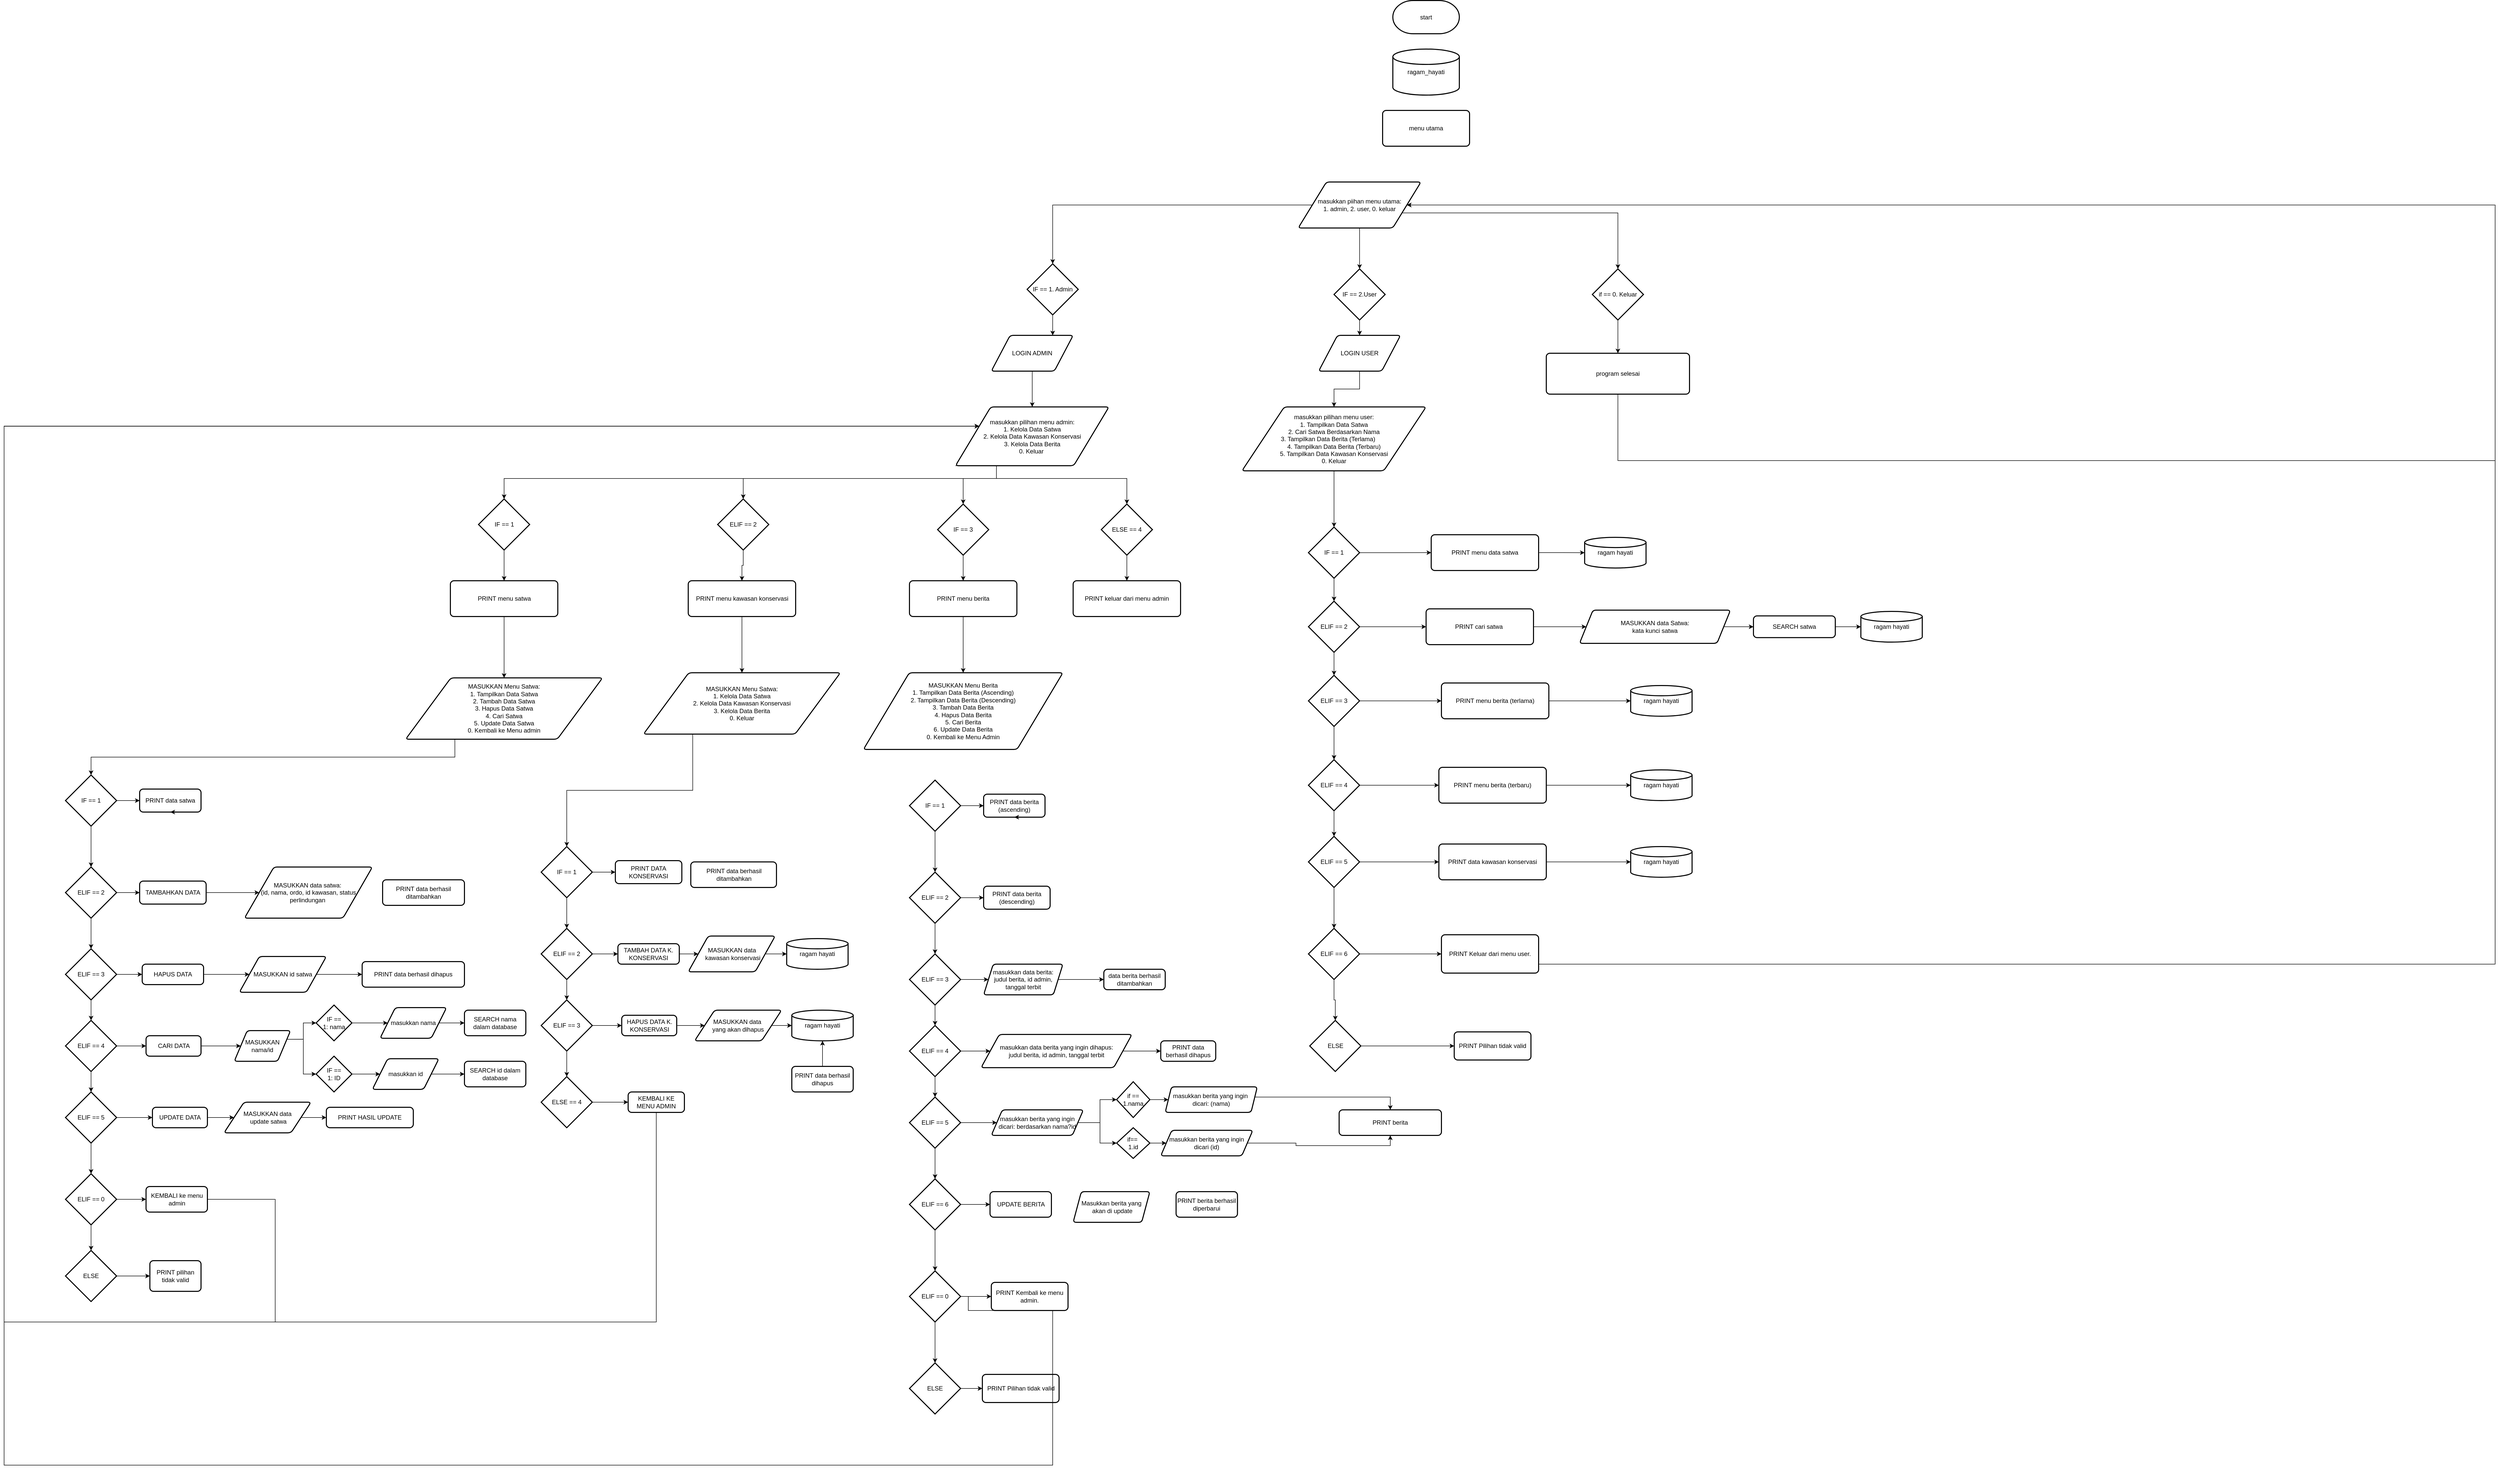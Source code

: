 <mxfile version="24.3.1" type="device">
  <diagram name="Halaman-1" id="YHXQUmiIp-1tPmCTTrUp">
    <mxGraphModel dx="3498" dy="2609" grid="1" gridSize="10" guides="1" tooltips="1" connect="1" arrows="1" fold="1" page="1" pageScale="1" pageWidth="1200" pageHeight="1600" math="0" shadow="0">
      <root>
        <mxCell id="0" />
        <mxCell id="1" parent="0" />
        <mxCell id="zYYB2izVf0wrOWul3t_G-1" value="start" style="strokeWidth=2;html=1;shape=mxgraph.flowchart.terminator;whiteSpace=wrap;" parent="1" vertex="1">
          <mxGeometry x="2335" y="-35" width="130" height="65" as="geometry" />
        </mxCell>
        <mxCell id="bZSZNWa_KJ6TkrD143hS-364" style="edgeStyle=orthogonalEdgeStyle;rounded=0;orthogonalLoop=1;jettySize=auto;html=1;exitX=0.5;exitY=1;exitDx=0;exitDy=0;exitPerimeter=0;entryX=0.75;entryY=0;entryDx=0;entryDy=0;" edge="1" parent="1" source="BRCq66YhKApSxifKRfjB-3" target="BRCq66YhKApSxifKRfjB-20">
          <mxGeometry relative="1" as="geometry" />
        </mxCell>
        <mxCell id="BRCq66YhKApSxifKRfjB-3" value="IF == 1. Admin" style="strokeWidth=2;html=1;shape=mxgraph.flowchart.decision;whiteSpace=wrap;" parent="1" vertex="1">
          <mxGeometry x="1620" y="480" width="100" height="100" as="geometry" />
        </mxCell>
        <mxCell id="BRCq66YhKApSxifKRfjB-4" value="menu utama" style="rounded=1;whiteSpace=wrap;html=1;absoluteArcSize=1;arcSize=14;strokeWidth=2;" parent="1" vertex="1">
          <mxGeometry x="2315" y="180" width="170" height="70" as="geometry" />
        </mxCell>
        <mxCell id="BRCq66YhKApSxifKRfjB-5" value="ragam_hayati" style="strokeWidth=2;html=1;shape=mxgraph.flowchart.database;whiteSpace=wrap;" parent="1" vertex="1">
          <mxGeometry x="2335" y="60" width="130" height="90" as="geometry" />
        </mxCell>
        <mxCell id="bZSZNWa_KJ6TkrD143hS-366" style="edgeStyle=orthogonalEdgeStyle;rounded=0;orthogonalLoop=1;jettySize=auto;html=1;exitX=0.5;exitY=1;exitDx=0;exitDy=0;exitPerimeter=0;entryX=0.5;entryY=0;entryDx=0;entryDy=0;" edge="1" parent="1" source="BRCq66YhKApSxifKRfjB-6" target="BRCq66YhKApSxifKRfjB-21">
          <mxGeometry relative="1" as="geometry" />
        </mxCell>
        <mxCell id="BRCq66YhKApSxifKRfjB-6" value="IF == 2.User" style="strokeWidth=2;html=1;shape=mxgraph.flowchart.decision;whiteSpace=wrap;" parent="1" vertex="1">
          <mxGeometry x="2220" y="490" width="100" height="100" as="geometry" />
        </mxCell>
        <mxCell id="bZSZNWa_KJ6TkrD143hS-370" value="" style="edgeStyle=orthogonalEdgeStyle;rounded=0;orthogonalLoop=1;jettySize=auto;html=1;" edge="1" parent="1" source="BRCq66YhKApSxifKRfjB-7" target="BRCq66YhKApSxifKRfjB-6">
          <mxGeometry relative="1" as="geometry" />
        </mxCell>
        <mxCell id="bZSZNWa_KJ6TkrD143hS-371" style="edgeStyle=orthogonalEdgeStyle;rounded=0;orthogonalLoop=1;jettySize=auto;html=1;" edge="1" parent="1" source="BRCq66YhKApSxifKRfjB-7" target="BRCq66YhKApSxifKRfjB-3">
          <mxGeometry relative="1" as="geometry" />
        </mxCell>
        <mxCell id="BRCq66YhKApSxifKRfjB-7" value="masukkan piihan menu utama:&lt;div&gt;1. admin, 2. user, 0. keluar&lt;/div&gt;" style="shape=parallelogram;html=1;strokeWidth=2;perimeter=parallelogramPerimeter;whiteSpace=wrap;rounded=1;arcSize=12;size=0.23;" parent="1" vertex="1">
          <mxGeometry x="2150" y="320" width="240" height="90" as="geometry" />
        </mxCell>
        <mxCell id="bZSZNWa_KJ6TkrD143hS-369" value="" style="edgeStyle=orthogonalEdgeStyle;rounded=0;orthogonalLoop=1;jettySize=auto;html=1;" edge="1" parent="1" source="BRCq66YhKApSxifKRfjB-8" target="BRCq66YhKApSxifKRfjB-12">
          <mxGeometry relative="1" as="geometry" />
        </mxCell>
        <mxCell id="BRCq66YhKApSxifKRfjB-8" value="if == 0. Keluar" style="strokeWidth=2;html=1;shape=mxgraph.flowchart.decision;whiteSpace=wrap;" parent="1" vertex="1">
          <mxGeometry x="2725" y="490" width="100" height="100" as="geometry" />
        </mxCell>
        <mxCell id="BRCq66YhKApSxifKRfjB-9" value="masukkan pilihan menu admin:&lt;div&gt;1. Kelola Data Satwa&lt;/div&gt;&lt;div&gt;2. Kelola Data Kawasan Konservasi&lt;/div&gt;&lt;div&gt;3. Kelola Data Berita&lt;/div&gt;&lt;div&gt;&lt;span style=&quot;background-color: initial;&quot;&gt;0. Keluar&lt;/span&gt;&amp;nbsp;&lt;/div&gt;" style="shape=parallelogram;html=1;strokeWidth=2;perimeter=parallelogramPerimeter;whiteSpace=wrap;rounded=1;arcSize=12;size=0.23;" parent="1" vertex="1">
          <mxGeometry x="1480" y="760" width="300" height="115" as="geometry" />
        </mxCell>
        <mxCell id="bZSZNWa_KJ6TkrD143hS-346" value="" style="edgeStyle=orthogonalEdgeStyle;rounded=0;orthogonalLoop=1;jettySize=auto;html=1;" edge="1" parent="1" source="BRCq66YhKApSxifKRfjB-11" target="bZSZNWa_KJ6TkrD143hS-174">
          <mxGeometry relative="1" as="geometry" />
        </mxCell>
        <mxCell id="BRCq66YhKApSxifKRfjB-11" value="&lt;div&gt;&lt;br&gt;&lt;/div&gt;&lt;div&gt;&lt;br&gt;&lt;/div&gt;&lt;div&gt;&lt;br&gt;&lt;/div&gt;&lt;div&gt;&lt;br&gt;&lt;/div&gt;&lt;div&gt;&lt;br&gt;&lt;/div&gt;&lt;div&gt;&lt;br&gt;&lt;/div&gt;&lt;div&gt;&lt;span style=&quot;background-color: initial;&quot;&gt;masukkan pilihan menu user:&lt;/span&gt;&lt;br&gt;&lt;/div&gt;&lt;div&gt;&lt;div&gt;1. Tampilkan Data Satwa&lt;/div&gt;&lt;div&gt;2. Cari Satwa Berdasarkan Nama&lt;/div&gt;&lt;div&gt;3. Tampilkan Data Berita (Terlama)&amp;nbsp; &amp;nbsp; &amp;nbsp; &amp;nbsp;&lt;/div&gt;&lt;div&gt;4. Tampilkan Data Berita (Terbaru)&lt;/div&gt;&lt;div&gt;5. Tampilkan Data Kawasan Konservasi&lt;/div&gt;&lt;div&gt;0. Keluar&lt;/div&gt;&lt;div&gt;&lt;span style=&quot;color: rgba(0, 0, 0, 0); font-family: monospace; font-size: 0px; text-align: start; text-wrap: nowrap;&quot;&gt;%3CmxGraphModel%3E%3Croot%3E%3CmxCell%20id%3D%220%22%2F%3E%3CmxCell%20id%3D%221%22%20parent%3D%220%22%2F%3E%3CmxCell%20id%3D%222%22%20value%3D%22masukkan%20pilihan%20menu%20admin%3A%26lt%3Bdiv%26gt%3B1.%20Kelola%20Data%20Satwa%26lt%3B%2Fdiv%26gt%3B%26lt%3Bdiv%26gt%3B2.%20Kelola%20Data%20Kawasan%20Konservasi%26lt%3B%2Fdiv%26gt%3B%26lt%3Bdiv%26gt%3B3.%20Kelola%20Data%20Berita%26lt%3B%2Fdiv%26gt%3B%26lt%3Bdiv%26gt%3B%26lt%3Bspan%20style%3D%26quot%3Bbackground-color%3A%20initial%3B%26quot%3B%26gt%3B0.%20Keluar%26lt%3B%2Fspan%26gt%3B%26amp%3Bnbsp%3B%26lt%3B%2Fdiv%26gt%3B%22%20style%3D%22shape%3Dparallelogram%3Bhtml%3D1%3BstrokeWidth%3D2%3Bperimeter%3DparallelogramPerimeter%3BwhiteSpace%3Dwrap%3Brounded%3D1%3BarcSize%3D12%3Bsize%3D0.23%3B%22%20vertex%3D%221%22%20parent%3D%221%22%3E%3CmxGeometry%20x%3D%221500%22%20y%3D%22635%22%20width%3D%22300%22%20height%3D%22115%22%20as%3D%22geometry%22%2F%3E%3C%2FmxCell%3E%3C%2Froot%3E%3C%2FmxGraphModel%3E&lt;/span&gt;&lt;font face=&quot;monospace&quot; color=&quot;rgba(0, 0, 0, 0)&quot;&gt;&lt;span style=&quot;font-size: 0px; text-wrap: nowrap;&quot;&gt;&lt;span style=&quot;background-color: initial;&quot;&gt;1. Tampilkan Data Satwa&lt;/span&gt;&lt;br&gt;&lt;/span&gt;&lt;/font&gt;&lt;/div&gt;&lt;div style=&quot;text-align: start;&quot;&gt;&lt;font face=&quot;monospace&quot; color=&quot;rgba(0, 0, 0, 0)&quot;&gt;&lt;span style=&quot;font-size: 0px; text-wrap: nowrap;&quot;&gt;2. Cari Satwa Berdasarkan Nama&lt;/span&gt;&lt;/font&gt;&lt;/div&gt;&lt;div style=&quot;text-align: start;&quot;&gt;&lt;font face=&quot;monospace&quot; color=&quot;rgba(0, 0, 0, 0)&quot;&gt;&lt;span style=&quot;font-size: 0px; text-wrap: nowrap;&quot;&gt;3. Tampilkan Data Berita (Terlama)&amp;nbsp; &amp;nbsp; &amp;nbsp; &amp;nbsp;&lt;/span&gt;&lt;/font&gt;&lt;/div&gt;&lt;div style=&quot;text-align: start;&quot;&gt;&lt;font face=&quot;monospace&quot; color=&quot;rgba(0, 0, 0, 0)&quot;&gt;&lt;span style=&quot;font-size: 0px; text-wrap: nowrap;&quot;&gt;4. Tampilkan Data Berita (Terbaru)&lt;/span&gt;&lt;/font&gt;&lt;/div&gt;&lt;div style=&quot;text-align: start;&quot;&gt;&lt;font face=&quot;monospace&quot; color=&quot;rgba(0, 0, 0, 0)&quot;&gt;&lt;span style=&quot;font-size: 0px; text-wrap: nowrap;&quot;&gt;5. Tampilkan Data Kawasan Konservasi&lt;/span&gt;&lt;/font&gt;&lt;/div&gt;&lt;div style=&quot;text-align: start;&quot;&gt;&lt;font face=&quot;monospace&quot; color=&quot;rgba(0, 0, 0, 0)&quot;&gt;&lt;span style=&quot;font-size: 0px; text-wrap: nowrap;&quot;&gt;0. Kel&lt;/span&gt;&lt;/font&gt;&lt;/div&gt;&lt;/div&gt;" style="shape=parallelogram;html=1;strokeWidth=2;perimeter=parallelogramPerimeter;whiteSpace=wrap;rounded=1;arcSize=12;size=0.23;" parent="1" vertex="1">
          <mxGeometry x="2040" y="760" width="360" height="125" as="geometry" />
        </mxCell>
        <mxCell id="bZSZNWa_KJ6TkrD143hS-368" style="edgeStyle=orthogonalEdgeStyle;rounded=0;orthogonalLoop=1;jettySize=auto;html=1;entryX=1;entryY=0.5;entryDx=0;entryDy=0;" edge="1" parent="1" source="BRCq66YhKApSxifKRfjB-12" target="BRCq66YhKApSxifKRfjB-7">
          <mxGeometry relative="1" as="geometry">
            <Array as="points">
              <mxPoint x="4490" y="865" />
              <mxPoint x="4490" y="365" />
            </Array>
          </mxGeometry>
        </mxCell>
        <mxCell id="BRCq66YhKApSxifKRfjB-12" value="program selesai" style="rounded=1;whiteSpace=wrap;html=1;absoluteArcSize=1;arcSize=14;strokeWidth=2;" parent="1" vertex="1">
          <mxGeometry x="2635" y="655" width="280" height="80" as="geometry" />
        </mxCell>
        <mxCell id="bZSZNWa_KJ6TkrD143hS-166" value="" style="edgeStyle=orthogonalEdgeStyle;rounded=0;orthogonalLoop=1;jettySize=auto;html=1;" edge="1" parent="1" source="BRCq66YhKApSxifKRfjB-16" target="BRCq66YhKApSxifKRfjB-22">
          <mxGeometry relative="1" as="geometry" />
        </mxCell>
        <mxCell id="BRCq66YhKApSxifKRfjB-16" value="IF == 1" style="strokeWidth=2;html=1;shape=mxgraph.flowchart.decision;whiteSpace=wrap;" parent="1" vertex="1">
          <mxGeometry x="547.5" y="940" width="100" height="100" as="geometry" />
        </mxCell>
        <mxCell id="bZSZNWa_KJ6TkrD143hS-165" value="" style="edgeStyle=orthogonalEdgeStyle;rounded=0;orthogonalLoop=1;jettySize=auto;html=1;" edge="1" parent="1" source="BRCq66YhKApSxifKRfjB-17" target="BRCq66YhKApSxifKRfjB-26">
          <mxGeometry relative="1" as="geometry" />
        </mxCell>
        <mxCell id="BRCq66YhKApSxifKRfjB-17" value="ELIF == 2" style="strokeWidth=2;html=1;shape=mxgraph.flowchart.decision;whiteSpace=wrap;" parent="1" vertex="1">
          <mxGeometry x="1015" y="940" width="100" height="100" as="geometry" />
        </mxCell>
        <mxCell id="bZSZNWa_KJ6TkrD143hS-164" value="" style="edgeStyle=orthogonalEdgeStyle;rounded=0;orthogonalLoop=1;jettySize=auto;html=1;" edge="1" parent="1" source="BRCq66YhKApSxifKRfjB-18" target="BRCq66YhKApSxifKRfjB-25">
          <mxGeometry relative="1" as="geometry" />
        </mxCell>
        <mxCell id="BRCq66YhKApSxifKRfjB-18" value="IF == 3" style="strokeWidth=2;html=1;shape=mxgraph.flowchart.decision;whiteSpace=wrap;" parent="1" vertex="1">
          <mxGeometry x="1445" y="950" width="100" height="100" as="geometry" />
        </mxCell>
        <mxCell id="bZSZNWa_KJ6TkrD143hS-167" value="" style="edgeStyle=orthogonalEdgeStyle;rounded=0;orthogonalLoop=1;jettySize=auto;html=1;" edge="1" parent="1" source="BRCq66YhKApSxifKRfjB-19" target="BRCq66YhKApSxifKRfjB-24">
          <mxGeometry relative="1" as="geometry" />
        </mxCell>
        <mxCell id="BRCq66YhKApSxifKRfjB-19" value="ELSE == 4" style="strokeWidth=2;html=1;shape=mxgraph.flowchart.decision;whiteSpace=wrap;" parent="1" vertex="1">
          <mxGeometry x="1765" y="950" width="100" height="100" as="geometry" />
        </mxCell>
        <mxCell id="bZSZNWa_KJ6TkrD143hS-365" value="" style="edgeStyle=orthogonalEdgeStyle;rounded=0;orthogonalLoop=1;jettySize=auto;html=1;" edge="1" parent="1" source="BRCq66YhKApSxifKRfjB-20" target="BRCq66YhKApSxifKRfjB-9">
          <mxGeometry relative="1" as="geometry" />
        </mxCell>
        <mxCell id="BRCq66YhKApSxifKRfjB-20" value="LOGIN ADMIN" style="shape=parallelogram;html=1;strokeWidth=2;perimeter=parallelogramPerimeter;whiteSpace=wrap;rounded=1;arcSize=12;size=0.23;" parent="1" vertex="1">
          <mxGeometry x="1550" y="620" width="160" height="70" as="geometry" />
        </mxCell>
        <mxCell id="bZSZNWa_KJ6TkrD143hS-367" value="" style="edgeStyle=orthogonalEdgeStyle;rounded=0;orthogonalLoop=1;jettySize=auto;html=1;" edge="1" parent="1" source="BRCq66YhKApSxifKRfjB-21" target="BRCq66YhKApSxifKRfjB-11">
          <mxGeometry relative="1" as="geometry" />
        </mxCell>
        <mxCell id="BRCq66YhKApSxifKRfjB-21" value="LOGIN USER" style="shape=parallelogram;html=1;strokeWidth=2;perimeter=parallelogramPerimeter;whiteSpace=wrap;rounded=1;arcSize=12;size=0.23;" parent="1" vertex="1">
          <mxGeometry x="2190" y="620" width="160" height="70" as="geometry" />
        </mxCell>
        <mxCell id="bZSZNWa_KJ6TkrD143hS-163" style="edgeStyle=orthogonalEdgeStyle;rounded=0;orthogonalLoop=1;jettySize=auto;html=1;" edge="1" parent="1" source="BRCq66YhKApSxifKRfjB-22" target="BRCq66YhKApSxifKRfjB-40">
          <mxGeometry relative="1" as="geometry" />
        </mxCell>
        <mxCell id="BRCq66YhKApSxifKRfjB-22" value="PRINT menu satwa" style="rounded=1;whiteSpace=wrap;html=1;absoluteArcSize=1;arcSize=14;strokeWidth=2;" parent="1" vertex="1">
          <mxGeometry x="492.5" y="1100" width="210" height="70" as="geometry" />
        </mxCell>
        <mxCell id="BRCq66YhKApSxifKRfjB-24" value="PRINT keluar dari menu admin" style="rounded=1;whiteSpace=wrap;html=1;absoluteArcSize=1;arcSize=14;strokeWidth=2;" parent="1" vertex="1">
          <mxGeometry x="1710" y="1100" width="210" height="70" as="geometry" />
        </mxCell>
        <mxCell id="bZSZNWa_KJ6TkrD143hS-161" value="" style="edgeStyle=orthogonalEdgeStyle;rounded=0;orthogonalLoop=1;jettySize=auto;html=1;" edge="1" parent="1" source="BRCq66YhKApSxifKRfjB-25" target="bZSZNWa_KJ6TkrD143hS-93">
          <mxGeometry relative="1" as="geometry" />
        </mxCell>
        <mxCell id="BRCq66YhKApSxifKRfjB-25" value="PRINT menu berita" style="rounded=1;whiteSpace=wrap;html=1;absoluteArcSize=1;arcSize=14;strokeWidth=2;" parent="1" vertex="1">
          <mxGeometry x="1390" y="1100" width="210" height="70" as="geometry" />
        </mxCell>
        <mxCell id="bZSZNWa_KJ6TkrD143hS-162" value="" style="edgeStyle=orthogonalEdgeStyle;rounded=0;orthogonalLoop=1;jettySize=auto;html=1;" edge="1" parent="1" source="BRCq66YhKApSxifKRfjB-26" target="bZSZNWa_KJ6TkrD143hS-14">
          <mxGeometry relative="1" as="geometry" />
        </mxCell>
        <mxCell id="BRCq66YhKApSxifKRfjB-26" value="PRINT menu kawasan konservasi" style="rounded=1;whiteSpace=wrap;html=1;absoluteArcSize=1;arcSize=14;strokeWidth=2;" parent="1" vertex="1">
          <mxGeometry x="957.5" y="1100" width="210" height="70" as="geometry" />
        </mxCell>
        <mxCell id="bZSZNWa_KJ6TkrD143hS-23" value="" style="edgeStyle=orthogonalEdgeStyle;rounded=0;orthogonalLoop=1;jettySize=auto;html=1;" edge="1" parent="1" source="BRCq66YhKApSxifKRfjB-31" target="bZSZNWa_KJ6TkrD143hS-11">
          <mxGeometry relative="1" as="geometry" />
        </mxCell>
        <mxCell id="BRCq66YhKApSxifKRfjB-31" value="ELIF == 5" style="strokeWidth=2;html=1;shape=mxgraph.flowchart.decision;whiteSpace=wrap;" parent="1" vertex="1">
          <mxGeometry x="-260" y="2100" width="100" height="100" as="geometry" />
        </mxCell>
        <mxCell id="bZSZNWa_KJ6TkrD143hS-24" value="" style="edgeStyle=orthogonalEdgeStyle;rounded=0;orthogonalLoop=1;jettySize=auto;html=1;" edge="1" parent="1" source="BRCq66YhKApSxifKRfjB-32" target="BRCq66YhKApSxifKRfjB-49">
          <mxGeometry relative="1" as="geometry" />
        </mxCell>
        <mxCell id="BRCq66YhKApSxifKRfjB-32" value="ELIF == 4" style="strokeWidth=2;html=1;shape=mxgraph.flowchart.decision;whiteSpace=wrap;" parent="1" vertex="1">
          <mxGeometry x="-260" y="1960" width="100" height="100" as="geometry" />
        </mxCell>
        <mxCell id="bZSZNWa_KJ6TkrD143hS-25" value="" style="edgeStyle=orthogonalEdgeStyle;rounded=0;orthogonalLoop=1;jettySize=auto;html=1;" edge="1" parent="1" source="BRCq66YhKApSxifKRfjB-33" target="BRCq66YhKApSxifKRfjB-45">
          <mxGeometry relative="1" as="geometry" />
        </mxCell>
        <mxCell id="BRCq66YhKApSxifKRfjB-33" value="ELIF == 3" style="strokeWidth=2;html=1;shape=mxgraph.flowchart.decision;whiteSpace=wrap;" parent="1" vertex="1">
          <mxGeometry x="-260" y="1820" width="100" height="100" as="geometry" />
        </mxCell>
        <mxCell id="bZSZNWa_KJ6TkrD143hS-17" value="" style="edgeStyle=orthogonalEdgeStyle;rounded=0;orthogonalLoop=1;jettySize=auto;html=1;" edge="1" parent="1" source="BRCq66YhKApSxifKRfjB-34" target="BRCq66YhKApSxifKRfjB-33">
          <mxGeometry relative="1" as="geometry" />
        </mxCell>
        <mxCell id="bZSZNWa_KJ6TkrD143hS-26" value="" style="edgeStyle=orthogonalEdgeStyle;rounded=0;orthogonalLoop=1;jettySize=auto;html=1;" edge="1" parent="1" source="BRCq66YhKApSxifKRfjB-34" target="BRCq66YhKApSxifKRfjB-46">
          <mxGeometry relative="1" as="geometry" />
        </mxCell>
        <mxCell id="BRCq66YhKApSxifKRfjB-34" value="ELIF == 2" style="strokeWidth=2;html=1;shape=mxgraph.flowchart.decision;whiteSpace=wrap;" parent="1" vertex="1">
          <mxGeometry x="-260" y="1660" width="100" height="100" as="geometry" />
        </mxCell>
        <mxCell id="bZSZNWa_KJ6TkrD143hS-16" value="" style="edgeStyle=orthogonalEdgeStyle;rounded=0;orthogonalLoop=1;jettySize=auto;html=1;" edge="1" parent="1" source="BRCq66YhKApSxifKRfjB-35" target="BRCq66YhKApSxifKRfjB-34">
          <mxGeometry relative="1" as="geometry" />
        </mxCell>
        <mxCell id="bZSZNWa_KJ6TkrD143hS-31" value="" style="edgeStyle=orthogonalEdgeStyle;rounded=0;orthogonalLoop=1;jettySize=auto;html=1;" edge="1" parent="1" source="BRCq66YhKApSxifKRfjB-35" target="BRCq66YhKApSxifKRfjB-39">
          <mxGeometry relative="1" as="geometry" />
        </mxCell>
        <mxCell id="BRCq66YhKApSxifKRfjB-35" value="IF == 1" style="strokeWidth=2;html=1;shape=mxgraph.flowchart.decision;whiteSpace=wrap;" parent="1" vertex="1">
          <mxGeometry x="-260" y="1480" width="100" height="100" as="geometry" />
        </mxCell>
        <mxCell id="bZSZNWa_KJ6TkrD143hS-22" value="" style="edgeStyle=orthogonalEdgeStyle;rounded=0;orthogonalLoop=1;jettySize=auto;html=1;" edge="1" parent="1" source="BRCq66YhKApSxifKRfjB-37" target="bZSZNWa_KJ6TkrD143hS-13">
          <mxGeometry relative="1" as="geometry" />
        </mxCell>
        <mxCell id="bZSZNWa_KJ6TkrD143hS-154" value="" style="edgeStyle=orthogonalEdgeStyle;rounded=0;orthogonalLoop=1;jettySize=auto;html=1;" edge="1" parent="1" source="BRCq66YhKApSxifKRfjB-37" target="bZSZNWa_KJ6TkrD143hS-153">
          <mxGeometry relative="1" as="geometry" />
        </mxCell>
        <mxCell id="BRCq66YhKApSxifKRfjB-37" value="ELIF == 0" style="strokeWidth=2;html=1;shape=mxgraph.flowchart.decision;whiteSpace=wrap;" parent="1" vertex="1">
          <mxGeometry x="-260" y="2260" width="100" height="100" as="geometry" />
        </mxCell>
        <mxCell id="BRCq66YhKApSxifKRfjB-39" value="PRINT data satwa" style="rounded=1;whiteSpace=wrap;html=1;absoluteArcSize=1;arcSize=14;strokeWidth=2;" parent="1" vertex="1">
          <mxGeometry x="-115" y="1507.5" width="120" height="45" as="geometry" />
        </mxCell>
        <mxCell id="bZSZNWa_KJ6TkrD143hS-15" style="edgeStyle=orthogonalEdgeStyle;rounded=0;orthogonalLoop=1;jettySize=auto;html=1;exitX=0.25;exitY=1;exitDx=0;exitDy=0;" edge="1" parent="1" source="BRCq66YhKApSxifKRfjB-40" target="BRCq66YhKApSxifKRfjB-35">
          <mxGeometry relative="1" as="geometry" />
        </mxCell>
        <mxCell id="BRCq66YhKApSxifKRfjB-40" value="&lt;div&gt;MASUKKAN Menu Satwa:&lt;/div&gt;&lt;div&gt;1. Tampilkan Data Satwa&lt;/div&gt;&lt;div&gt;2. Tambah Data Satwa&lt;/div&gt;&lt;div&gt;3. Hapus Data Satwa&lt;/div&gt;&lt;div&gt;4. Cari Satwa&lt;/div&gt;&lt;div&gt;5. Update Data Satwa&lt;/div&gt;&lt;div&gt;0. Kembali ke Menu admin&lt;/div&gt;" style="shape=parallelogram;html=1;strokeWidth=2;perimeter=parallelogramPerimeter;whiteSpace=wrap;rounded=1;arcSize=12;size=0.23;" parent="1" vertex="1">
          <mxGeometry x="405" y="1290" width="385" height="120" as="geometry" />
        </mxCell>
        <mxCell id="BRCq66YhKApSxifKRfjB-42" value="MASUKKAN data satwa:&amp;nbsp;&lt;div&gt;(id, nama, ordo, id kawasan, status perlindungan&amp;nbsp;&lt;/div&gt;" style="shape=parallelogram;html=1;strokeWidth=2;perimeter=parallelogramPerimeter;whiteSpace=wrap;rounded=1;arcSize=12;size=0.23;" parent="1" vertex="1">
          <mxGeometry x="90" y="1660" width="250" height="100" as="geometry" />
        </mxCell>
        <mxCell id="BRCq66YhKApSxifKRfjB-43" value="PRINT data berhasil ditambahkan" style="rounded=1;whiteSpace=wrap;html=1;absoluteArcSize=1;arcSize=14;strokeWidth=2;" parent="1" vertex="1">
          <mxGeometry x="360" y="1685" width="160" height="50" as="geometry" />
        </mxCell>
        <mxCell id="bZSZNWa_KJ6TkrD143hS-38" value="" style="edgeStyle=orthogonalEdgeStyle;rounded=0;orthogonalLoop=1;jettySize=auto;html=1;" edge="1" parent="1" source="BRCq66YhKApSxifKRfjB-44" target="BRCq66YhKApSxifKRfjB-47">
          <mxGeometry relative="1" as="geometry" />
        </mxCell>
        <mxCell id="BRCq66YhKApSxifKRfjB-44" value="MASUKKAN id satwa" style="shape=parallelogram;html=1;strokeWidth=2;perimeter=parallelogramPerimeter;whiteSpace=wrap;rounded=1;arcSize=12;size=0.23;" parent="1" vertex="1">
          <mxGeometry x="80" y="1835" width="170" height="70" as="geometry" />
        </mxCell>
        <mxCell id="bZSZNWa_KJ6TkrD143hS-28" value="" style="edgeStyle=orthogonalEdgeStyle;rounded=0;orthogonalLoop=1;jettySize=auto;html=1;" edge="1" parent="1" source="BRCq66YhKApSxifKRfjB-45" target="BRCq66YhKApSxifKRfjB-44">
          <mxGeometry relative="1" as="geometry" />
        </mxCell>
        <mxCell id="BRCq66YhKApSxifKRfjB-45" value="HAPUS DATA" style="rounded=1;whiteSpace=wrap;html=1;absoluteArcSize=1;arcSize=14;strokeWidth=2;" parent="1" vertex="1">
          <mxGeometry x="-110" y="1850" width="120" height="40" as="geometry" />
        </mxCell>
        <mxCell id="bZSZNWa_KJ6TkrD143hS-29" value="" style="edgeStyle=orthogonalEdgeStyle;rounded=0;orthogonalLoop=1;jettySize=auto;html=1;" edge="1" parent="1" source="BRCq66YhKApSxifKRfjB-46" target="BRCq66YhKApSxifKRfjB-42">
          <mxGeometry relative="1" as="geometry" />
        </mxCell>
        <mxCell id="BRCq66YhKApSxifKRfjB-46" value="TAMBAHKAN DATA" style="rounded=1;whiteSpace=wrap;html=1;absoluteArcSize=1;arcSize=14;strokeWidth=2;" parent="1" vertex="1">
          <mxGeometry x="-115" y="1687.5" width="130" height="45" as="geometry" />
        </mxCell>
        <mxCell id="BRCq66YhKApSxifKRfjB-47" value="PRINT data berhasil dihapus" style="rounded=1;whiteSpace=wrap;html=1;absoluteArcSize=1;arcSize=14;strokeWidth=2;" parent="1" vertex="1">
          <mxGeometry x="320" y="1845" width="200" height="50" as="geometry" />
        </mxCell>
        <mxCell id="bZSZNWa_KJ6TkrD143hS-27" value="" style="edgeStyle=orthogonalEdgeStyle;rounded=0;orthogonalLoop=1;jettySize=auto;html=1;" edge="1" parent="1" source="BRCq66YhKApSxifKRfjB-49" target="bZSZNWa_KJ6TkrD143hS-5">
          <mxGeometry relative="1" as="geometry" />
        </mxCell>
        <mxCell id="BRCq66YhKApSxifKRfjB-49" value="CARI DATA" style="rounded=1;whiteSpace=wrap;html=1;absoluteArcSize=1;arcSize=14;strokeWidth=2;" parent="1" vertex="1">
          <mxGeometry x="-102.5" y="1990" width="107.5" height="40" as="geometry" />
        </mxCell>
        <mxCell id="bZSZNWa_KJ6TkrD143hS-34" value="" style="edgeStyle=orthogonalEdgeStyle;rounded=0;orthogonalLoop=1;jettySize=auto;html=1;" edge="1" parent="1" source="BRCq66YhKApSxifKRfjB-51" target="bZSZNWa_KJ6TkrD143hS-6">
          <mxGeometry relative="1" as="geometry" />
        </mxCell>
        <mxCell id="BRCq66YhKApSxifKRfjB-51" value="IF ==&lt;div&gt;1: nama&lt;/div&gt;" style="strokeWidth=2;html=1;shape=mxgraph.flowchart.decision;whiteSpace=wrap;" parent="1" vertex="1">
          <mxGeometry x="230" y="1930" width="70" height="70" as="geometry" />
        </mxCell>
        <mxCell id="bZSZNWa_KJ6TkrD143hS-35" value="" style="edgeStyle=orthogonalEdgeStyle;rounded=0;orthogonalLoop=1;jettySize=auto;html=1;" edge="1" parent="1" source="bZSZNWa_KJ6TkrD143hS-1" target="bZSZNWa_KJ6TkrD143hS-7">
          <mxGeometry relative="1" as="geometry" />
        </mxCell>
        <mxCell id="bZSZNWa_KJ6TkrD143hS-1" value="IF ==&lt;div&gt;1: ID&lt;/div&gt;" style="strokeWidth=2;html=1;shape=mxgraph.flowchart.decision;whiteSpace=wrap;" vertex="1" parent="1">
          <mxGeometry x="230" y="2030" width="70" height="70" as="geometry" />
        </mxCell>
        <mxCell id="bZSZNWa_KJ6TkrD143hS-32" style="edgeStyle=orthogonalEdgeStyle;rounded=0;orthogonalLoop=1;jettySize=auto;html=1;exitX=1;exitY=0.25;exitDx=0;exitDy=0;" edge="1" parent="1" source="bZSZNWa_KJ6TkrD143hS-5" target="BRCq66YhKApSxifKRfjB-51">
          <mxGeometry relative="1" as="geometry" />
        </mxCell>
        <mxCell id="bZSZNWa_KJ6TkrD143hS-33" style="edgeStyle=orthogonalEdgeStyle;rounded=0;orthogonalLoop=1;jettySize=auto;html=1;exitX=1;exitY=0.25;exitDx=0;exitDy=0;" edge="1" parent="1" source="bZSZNWa_KJ6TkrD143hS-5" target="bZSZNWa_KJ6TkrD143hS-1">
          <mxGeometry relative="1" as="geometry" />
        </mxCell>
        <mxCell id="bZSZNWa_KJ6TkrD143hS-5" value="MASUKKAN&lt;div&gt;nama/id&lt;/div&gt;" style="shape=parallelogram;html=1;strokeWidth=2;perimeter=parallelogramPerimeter;whiteSpace=wrap;rounded=1;arcSize=12;size=0.23;" vertex="1" parent="1">
          <mxGeometry x="70" y="1980" width="110" height="60" as="geometry" />
        </mxCell>
        <mxCell id="bZSZNWa_KJ6TkrD143hS-36" value="" style="edgeStyle=orthogonalEdgeStyle;rounded=0;orthogonalLoop=1;jettySize=auto;html=1;" edge="1" parent="1" source="bZSZNWa_KJ6TkrD143hS-6" target="bZSZNWa_KJ6TkrD143hS-8">
          <mxGeometry relative="1" as="geometry" />
        </mxCell>
        <mxCell id="bZSZNWa_KJ6TkrD143hS-6" value="masukkan nama" style="shape=parallelogram;html=1;strokeWidth=2;perimeter=parallelogramPerimeter;whiteSpace=wrap;rounded=1;arcSize=12;size=0.23;" vertex="1" parent="1">
          <mxGeometry x="355" y="1935" width="130" height="60" as="geometry" />
        </mxCell>
        <mxCell id="bZSZNWa_KJ6TkrD143hS-37" value="" style="edgeStyle=orthogonalEdgeStyle;rounded=0;orthogonalLoop=1;jettySize=auto;html=1;" edge="1" parent="1" source="bZSZNWa_KJ6TkrD143hS-7" target="bZSZNWa_KJ6TkrD143hS-9">
          <mxGeometry relative="1" as="geometry" />
        </mxCell>
        <mxCell id="bZSZNWa_KJ6TkrD143hS-7" value="masukkan id" style="shape=parallelogram;html=1;strokeWidth=2;perimeter=parallelogramPerimeter;whiteSpace=wrap;rounded=1;arcSize=12;size=0.23;" vertex="1" parent="1">
          <mxGeometry x="340" y="2035" width="130" height="60" as="geometry" />
        </mxCell>
        <mxCell id="bZSZNWa_KJ6TkrD143hS-8" value="SEARCH nama dalam database" style="rounded=1;whiteSpace=wrap;html=1;absoluteArcSize=1;arcSize=14;strokeWidth=2;" vertex="1" parent="1">
          <mxGeometry x="520" y="1940" width="120" height="50" as="geometry" />
        </mxCell>
        <mxCell id="bZSZNWa_KJ6TkrD143hS-9" value="SEARCH id dalam database" style="rounded=1;whiteSpace=wrap;html=1;absoluteArcSize=1;arcSize=14;strokeWidth=2;" vertex="1" parent="1">
          <mxGeometry x="520" y="2040" width="120" height="50" as="geometry" />
        </mxCell>
        <mxCell id="bZSZNWa_KJ6TkrD143hS-40" value="" style="edgeStyle=orthogonalEdgeStyle;rounded=0;orthogonalLoop=1;jettySize=auto;html=1;" edge="1" parent="1" source="bZSZNWa_KJ6TkrD143hS-10" target="bZSZNWa_KJ6TkrD143hS-12">
          <mxGeometry relative="1" as="geometry" />
        </mxCell>
        <mxCell id="bZSZNWa_KJ6TkrD143hS-10" value="MASUKKAN data&lt;div&gt;&amp;nbsp;update satwa&lt;/div&gt;" style="shape=parallelogram;html=1;strokeWidth=2;perimeter=parallelogramPerimeter;whiteSpace=wrap;rounded=1;arcSize=12;size=0.23;" vertex="1" parent="1">
          <mxGeometry x="50" y="2120" width="170" height="60" as="geometry" />
        </mxCell>
        <mxCell id="bZSZNWa_KJ6TkrD143hS-39" value="" style="edgeStyle=orthogonalEdgeStyle;rounded=0;orthogonalLoop=1;jettySize=auto;html=1;" edge="1" parent="1" source="bZSZNWa_KJ6TkrD143hS-11" target="bZSZNWa_KJ6TkrD143hS-10">
          <mxGeometry relative="1" as="geometry" />
        </mxCell>
        <mxCell id="bZSZNWa_KJ6TkrD143hS-11" value="UPDATE DATA" style="rounded=1;whiteSpace=wrap;html=1;absoluteArcSize=1;arcSize=14;strokeWidth=2;" vertex="1" parent="1">
          <mxGeometry x="-90" y="2130" width="107.5" height="40" as="geometry" />
        </mxCell>
        <mxCell id="bZSZNWa_KJ6TkrD143hS-12" value="PRINT HASIL UPDATE" style="rounded=1;whiteSpace=wrap;html=1;absoluteArcSize=1;arcSize=14;strokeWidth=2;" vertex="1" parent="1">
          <mxGeometry x="250" y="2130" width="170" height="40" as="geometry" />
        </mxCell>
        <mxCell id="bZSZNWa_KJ6TkrD143hS-42" style="edgeStyle=orthogonalEdgeStyle;rounded=0;orthogonalLoop=1;jettySize=auto;html=1;exitX=0.5;exitY=1;exitDx=0;exitDy=0;entryX=0;entryY=0.25;entryDx=0;entryDy=0;" edge="1" parent="1" source="bZSZNWa_KJ6TkrD143hS-13" target="BRCq66YhKApSxifKRfjB-9">
          <mxGeometry relative="1" as="geometry">
            <Array as="points">
              <mxPoint x="-42" y="2310" />
              <mxPoint x="150" y="2310" />
              <mxPoint x="150" y="2550" />
              <mxPoint x="-380" y="2550" />
              <mxPoint x="-380" y="798" />
            </Array>
          </mxGeometry>
        </mxCell>
        <mxCell id="bZSZNWa_KJ6TkrD143hS-13" value="KEMBALI ke menu admin" style="rounded=1;whiteSpace=wrap;html=1;absoluteArcSize=1;arcSize=14;strokeWidth=2;" vertex="1" parent="1">
          <mxGeometry x="-102.5" y="2285" width="120" height="50" as="geometry" />
        </mxCell>
        <mxCell id="bZSZNWa_KJ6TkrD143hS-14" value="&lt;div&gt;MASUKKAN Menu Satwa:&lt;/div&gt;&lt;div&gt;&lt;div&gt;1. Kelola Data Satwa&lt;/div&gt;&lt;div&gt;2. Kelola Data Kawasan Konservasi&lt;/div&gt;&lt;div&gt;3. Kelola Data Berita&lt;/div&gt;&lt;div&gt;0. Keluar&lt;/div&gt;&lt;/div&gt;" style="shape=parallelogram;html=1;strokeWidth=2;perimeter=parallelogramPerimeter;whiteSpace=wrap;rounded=1;arcSize=12;size=0.23;" vertex="1" parent="1">
          <mxGeometry x="870" y="1280" width="385" height="120" as="geometry" />
        </mxCell>
        <mxCell id="bZSZNWa_KJ6TkrD143hS-18" style="edgeStyle=orthogonalEdgeStyle;rounded=0;orthogonalLoop=1;jettySize=auto;html=1;exitX=0.5;exitY=1;exitDx=0;exitDy=0;exitPerimeter=0;entryX=0.5;entryY=0;entryDx=0;entryDy=0;entryPerimeter=0;" edge="1" parent="1" source="BRCq66YhKApSxifKRfjB-33" target="BRCq66YhKApSxifKRfjB-32">
          <mxGeometry relative="1" as="geometry" />
        </mxCell>
        <mxCell id="bZSZNWa_KJ6TkrD143hS-20" style="edgeStyle=orthogonalEdgeStyle;rounded=0;orthogonalLoop=1;jettySize=auto;html=1;exitX=0.5;exitY=1;exitDx=0;exitDy=0;exitPerimeter=0;entryX=0.5;entryY=0;entryDx=0;entryDy=0;entryPerimeter=0;" edge="1" parent="1" source="BRCq66YhKApSxifKRfjB-31" target="BRCq66YhKApSxifKRfjB-37">
          <mxGeometry relative="1" as="geometry" />
        </mxCell>
        <mxCell id="bZSZNWa_KJ6TkrD143hS-21" style="edgeStyle=orthogonalEdgeStyle;rounded=0;orthogonalLoop=1;jettySize=auto;html=1;exitX=0.5;exitY=1;exitDx=0;exitDy=0;exitPerimeter=0;entryX=0.5;entryY=0;entryDx=0;entryDy=0;entryPerimeter=0;" edge="1" parent="1" source="BRCq66YhKApSxifKRfjB-32" target="BRCq66YhKApSxifKRfjB-31">
          <mxGeometry relative="1" as="geometry" />
        </mxCell>
        <mxCell id="bZSZNWa_KJ6TkrD143hS-43" style="edgeStyle=orthogonalEdgeStyle;rounded=0;orthogonalLoop=1;jettySize=auto;html=1;exitX=0.75;exitY=1;exitDx=0;exitDy=0;entryX=0.5;entryY=1;entryDx=0;entryDy=0;" edge="1" parent="1" source="BRCq66YhKApSxifKRfjB-39" target="BRCq66YhKApSxifKRfjB-39">
          <mxGeometry relative="1" as="geometry" />
        </mxCell>
        <mxCell id="bZSZNWa_KJ6TkrD143hS-45" value="" style="edgeStyle=orthogonalEdgeStyle;rounded=0;orthogonalLoop=1;jettySize=auto;html=1;" edge="1" parent="1" source="bZSZNWa_KJ6TkrD143hS-46" target="bZSZNWa_KJ6TkrD143hS-62">
          <mxGeometry relative="1" as="geometry" />
        </mxCell>
        <mxCell id="bZSZNWa_KJ6TkrD143hS-85" value="" style="edgeStyle=orthogonalEdgeStyle;rounded=0;orthogonalLoop=1;jettySize=auto;html=1;" edge="1" parent="1" source="bZSZNWa_KJ6TkrD143hS-46" target="bZSZNWa_KJ6TkrD143hS-84">
          <mxGeometry relative="1" as="geometry" />
        </mxCell>
        <mxCell id="bZSZNWa_KJ6TkrD143hS-46" value="ELIF == 3" style="strokeWidth=2;html=1;shape=mxgraph.flowchart.decision;whiteSpace=wrap;" vertex="1" parent="1">
          <mxGeometry x="670" y="1920" width="100" height="100" as="geometry" />
        </mxCell>
        <mxCell id="bZSZNWa_KJ6TkrD143hS-47" value="" style="edgeStyle=orthogonalEdgeStyle;rounded=0;orthogonalLoop=1;jettySize=auto;html=1;" edge="1" parent="1" source="bZSZNWa_KJ6TkrD143hS-48" target="bZSZNWa_KJ6TkrD143hS-57">
          <mxGeometry relative="1" as="geometry" />
        </mxCell>
        <mxCell id="bZSZNWa_KJ6TkrD143hS-48" value="ELIF == 2" style="strokeWidth=2;html=1;shape=mxgraph.flowchart.decision;whiteSpace=wrap;" vertex="1" parent="1">
          <mxGeometry x="670" y="1780" width="100" height="100" as="geometry" />
        </mxCell>
        <mxCell id="bZSZNWa_KJ6TkrD143hS-49" value="" style="edgeStyle=orthogonalEdgeStyle;rounded=0;orthogonalLoop=1;jettySize=auto;html=1;" edge="1" parent="1" source="bZSZNWa_KJ6TkrD143hS-51" target="bZSZNWa_KJ6TkrD143hS-48">
          <mxGeometry relative="1" as="geometry" />
        </mxCell>
        <mxCell id="bZSZNWa_KJ6TkrD143hS-50" value="" style="edgeStyle=orthogonalEdgeStyle;rounded=0;orthogonalLoop=1;jettySize=auto;html=1;" edge="1" parent="1" source="bZSZNWa_KJ6TkrD143hS-51" target="bZSZNWa_KJ6TkrD143hS-59">
          <mxGeometry relative="1" as="geometry" />
        </mxCell>
        <mxCell id="bZSZNWa_KJ6TkrD143hS-51" value="IF == 1" style="strokeWidth=2;html=1;shape=mxgraph.flowchart.decision;whiteSpace=wrap;" vertex="1" parent="1">
          <mxGeometry x="670" y="1620" width="100" height="100" as="geometry" />
        </mxCell>
        <mxCell id="bZSZNWa_KJ6TkrD143hS-330" style="edgeStyle=orthogonalEdgeStyle;rounded=0;orthogonalLoop=1;jettySize=auto;html=1;exitX=1;exitY=0.5;exitDx=0;exitDy=0;" edge="1" parent="1" source="bZSZNWa_KJ6TkrD143hS-55" target="bZSZNWa_KJ6TkrD143hS-329">
          <mxGeometry relative="1" as="geometry" />
        </mxCell>
        <mxCell id="bZSZNWa_KJ6TkrD143hS-55" value="MASUKKAN data&lt;div&gt;&amp;nbsp;kawasan konservasi&lt;/div&gt;" style="shape=parallelogram;html=1;strokeWidth=2;perimeter=parallelogramPerimeter;whiteSpace=wrap;rounded=1;arcSize=12;size=0.23;" vertex="1" parent="1">
          <mxGeometry x="957.5" y="1795" width="170" height="70" as="geometry" />
        </mxCell>
        <mxCell id="bZSZNWa_KJ6TkrD143hS-56" value="" style="edgeStyle=orthogonalEdgeStyle;rounded=0;orthogonalLoop=1;jettySize=auto;html=1;" edge="1" parent="1" source="bZSZNWa_KJ6TkrD143hS-57" target="bZSZNWa_KJ6TkrD143hS-55">
          <mxGeometry relative="1" as="geometry" />
        </mxCell>
        <mxCell id="bZSZNWa_KJ6TkrD143hS-57" value="TAMBAH DATA K. KONSERVASI" style="rounded=1;whiteSpace=wrap;html=1;absoluteArcSize=1;arcSize=14;strokeWidth=2;" vertex="1" parent="1">
          <mxGeometry x="820" y="1810" width="120" height="40" as="geometry" />
        </mxCell>
        <mxCell id="bZSZNWa_KJ6TkrD143hS-59" value="PRINT DATA KONSERVASI" style="rounded=1;whiteSpace=wrap;html=1;absoluteArcSize=1;arcSize=14;strokeWidth=2;" vertex="1" parent="1">
          <mxGeometry x="815" y="1647.5" width="130" height="45" as="geometry" />
        </mxCell>
        <mxCell id="bZSZNWa_KJ6TkrD143hS-60" value="PRINT data berhasil ditambahkan" style="rounded=1;whiteSpace=wrap;html=1;absoluteArcSize=1;arcSize=14;strokeWidth=2;" vertex="1" parent="1">
          <mxGeometry x="962.5" y="1650" width="167.5" height="50" as="geometry" />
        </mxCell>
        <mxCell id="bZSZNWa_KJ6TkrD143hS-88" value="" style="edgeStyle=orthogonalEdgeStyle;rounded=0;orthogonalLoop=1;jettySize=auto;html=1;" edge="1" parent="1" source="bZSZNWa_KJ6TkrD143hS-62" target="bZSZNWa_KJ6TkrD143hS-71">
          <mxGeometry relative="1" as="geometry" />
        </mxCell>
        <mxCell id="bZSZNWa_KJ6TkrD143hS-62" value="HAPUS DATA K. KONSERVASI" style="rounded=1;whiteSpace=wrap;html=1;absoluteArcSize=1;arcSize=14;strokeWidth=2;" vertex="1" parent="1">
          <mxGeometry x="827.5" y="1950" width="107.5" height="40" as="geometry" />
        </mxCell>
        <mxCell id="bZSZNWa_KJ6TkrD143hS-331" style="edgeStyle=orthogonalEdgeStyle;rounded=0;orthogonalLoop=1;jettySize=auto;html=1;exitX=1;exitY=0.5;exitDx=0;exitDy=0;" edge="1" parent="1" source="bZSZNWa_KJ6TkrD143hS-71" target="bZSZNWa_KJ6TkrD143hS-327">
          <mxGeometry relative="1" as="geometry" />
        </mxCell>
        <mxCell id="bZSZNWa_KJ6TkrD143hS-71" value="MASUKKAN data&amp;nbsp;&lt;div&gt;yang akan dihapus&lt;/div&gt;" style="shape=parallelogram;html=1;strokeWidth=2;perimeter=parallelogramPerimeter;whiteSpace=wrap;rounded=1;arcSize=12;size=0.23;" vertex="1" parent="1">
          <mxGeometry x="970" y="1940" width="170" height="60" as="geometry" />
        </mxCell>
        <mxCell id="bZSZNWa_KJ6TkrD143hS-334" value="" style="edgeStyle=orthogonalEdgeStyle;rounded=0;orthogonalLoop=1;jettySize=auto;html=1;" edge="1" parent="1" source="bZSZNWa_KJ6TkrD143hS-74" target="bZSZNWa_KJ6TkrD143hS-327">
          <mxGeometry relative="1" as="geometry" />
        </mxCell>
        <mxCell id="bZSZNWa_KJ6TkrD143hS-74" value="PRINT data berhasil dihapus" style="rounded=1;whiteSpace=wrap;html=1;absoluteArcSize=1;arcSize=14;strokeWidth=2;" vertex="1" parent="1">
          <mxGeometry x="1160" y="2050" width="120" height="50" as="geometry" />
        </mxCell>
        <mxCell id="bZSZNWa_KJ6TkrD143hS-89" style="edgeStyle=orthogonalEdgeStyle;rounded=0;orthogonalLoop=1;jettySize=auto;html=1;exitX=0.5;exitY=1;exitDx=0;exitDy=0;entryX=0;entryY=0.25;entryDx=0;entryDy=0;" edge="1" parent="1" source="bZSZNWa_KJ6TkrD143hS-79" target="BRCq66YhKApSxifKRfjB-9">
          <mxGeometry relative="1" as="geometry">
            <Array as="points">
              <mxPoint x="895" y="2550" />
              <mxPoint x="-380" y="2550" />
              <mxPoint x="-380" y="798" />
            </Array>
          </mxGeometry>
        </mxCell>
        <mxCell id="bZSZNWa_KJ6TkrD143hS-79" value="KEMBALI KE MENU ADMIN" style="rounded=1;whiteSpace=wrap;html=1;absoluteArcSize=1;arcSize=14;strokeWidth=2;" vertex="1" parent="1">
          <mxGeometry x="840" y="2100" width="110" height="40" as="geometry" />
        </mxCell>
        <mxCell id="bZSZNWa_KJ6TkrD143hS-81" style="edgeStyle=orthogonalEdgeStyle;rounded=0;orthogonalLoop=1;jettySize=auto;html=1;exitX=0.5;exitY=1;exitDx=0;exitDy=0;exitPerimeter=0;entryX=0.5;entryY=0;entryDx=0;entryDy=0;entryPerimeter=0;" edge="1" parent="1" source="bZSZNWa_KJ6TkrD143hS-48" target="bZSZNWa_KJ6TkrD143hS-46">
          <mxGeometry relative="1" as="geometry" />
        </mxCell>
        <mxCell id="bZSZNWa_KJ6TkrD143hS-83" style="edgeStyle=orthogonalEdgeStyle;rounded=0;orthogonalLoop=1;jettySize=auto;html=1;exitX=0.5;exitY=1;exitDx=0;exitDy=0;" edge="1" parent="1" source="bZSZNWa_KJ6TkrD143hS-10" target="bZSZNWa_KJ6TkrD143hS-10">
          <mxGeometry relative="1" as="geometry" />
        </mxCell>
        <mxCell id="bZSZNWa_KJ6TkrD143hS-86" value="" style="edgeStyle=orthogonalEdgeStyle;rounded=0;orthogonalLoop=1;jettySize=auto;html=1;" edge="1" parent="1" source="bZSZNWa_KJ6TkrD143hS-84" target="bZSZNWa_KJ6TkrD143hS-79">
          <mxGeometry relative="1" as="geometry" />
        </mxCell>
        <mxCell id="bZSZNWa_KJ6TkrD143hS-84" value="ELSE == 4" style="strokeWidth=2;html=1;shape=mxgraph.flowchart.decision;whiteSpace=wrap;" vertex="1" parent="1">
          <mxGeometry x="670" y="2070" width="100" height="100" as="geometry" />
        </mxCell>
        <mxCell id="bZSZNWa_KJ6TkrD143hS-90" style="edgeStyle=orthogonalEdgeStyle;rounded=0;orthogonalLoop=1;jettySize=auto;html=1;exitX=0.25;exitY=1;exitDx=0;exitDy=0;entryX=0.5;entryY=0;entryDx=0;entryDy=0;entryPerimeter=0;" edge="1" parent="1" source="bZSZNWa_KJ6TkrD143hS-14" target="bZSZNWa_KJ6TkrD143hS-51">
          <mxGeometry relative="1" as="geometry" />
        </mxCell>
        <mxCell id="bZSZNWa_KJ6TkrD143hS-93" value="&lt;div&gt;MASUKKAN Menu Berita&lt;/div&gt;&lt;div&gt;1. Tampilkan Data Berita (Ascending)&lt;/div&gt;&lt;div&gt;2. Tampilkan Data Berita (Descending)&lt;/div&gt;&lt;div&gt;3. Tambah Data Berita&lt;/div&gt;&lt;div&gt;4. Hapus Data Berita&lt;/div&gt;&lt;div&gt;5. Cari Berita&lt;/div&gt;&lt;div&gt;6. Update Data Berita&lt;/div&gt;&lt;div&gt;0. Kembali ke Menu Admin&lt;/div&gt;" style="shape=parallelogram;html=1;strokeWidth=2;perimeter=parallelogramPerimeter;whiteSpace=wrap;rounded=1;arcSize=12;size=0.23;" vertex="1" parent="1">
          <mxGeometry x="1300" y="1280" width="390" height="150" as="geometry" />
        </mxCell>
        <mxCell id="bZSZNWa_KJ6TkrD143hS-136" value="" style="edgeStyle=orthogonalEdgeStyle;rounded=0;orthogonalLoop=1;jettySize=auto;html=1;" edge="1" parent="1" source="bZSZNWa_KJ6TkrD143hS-95" target="bZSZNWa_KJ6TkrD143hS-130">
          <mxGeometry relative="1" as="geometry" />
        </mxCell>
        <mxCell id="bZSZNWa_KJ6TkrD143hS-95" value="ELIF == 5" style="strokeWidth=2;html=1;shape=mxgraph.flowchart.decision;whiteSpace=wrap;" vertex="1" parent="1">
          <mxGeometry x="1390" y="2110" width="100" height="100" as="geometry" />
        </mxCell>
        <mxCell id="bZSZNWa_KJ6TkrD143hS-128" value="" style="edgeStyle=orthogonalEdgeStyle;rounded=0;orthogonalLoop=1;jettySize=auto;html=1;" edge="1" parent="1" source="bZSZNWa_KJ6TkrD143hS-97" target="bZSZNWa_KJ6TkrD143hS-121">
          <mxGeometry relative="1" as="geometry" />
        </mxCell>
        <mxCell id="bZSZNWa_KJ6TkrD143hS-97" value="ELIF == 4" style="strokeWidth=2;html=1;shape=mxgraph.flowchart.decision;whiteSpace=wrap;" vertex="1" parent="1">
          <mxGeometry x="1390" y="1970" width="100" height="100" as="geometry" />
        </mxCell>
        <mxCell id="bZSZNWa_KJ6TkrD143hS-119" value="" style="edgeStyle=orthogonalEdgeStyle;rounded=0;orthogonalLoop=1;jettySize=auto;html=1;" edge="1" parent="1" source="bZSZNWa_KJ6TkrD143hS-99" target="bZSZNWa_KJ6TkrD143hS-118">
          <mxGeometry relative="1" as="geometry" />
        </mxCell>
        <mxCell id="bZSZNWa_KJ6TkrD143hS-99" value="ELIF == 3" style="strokeWidth=2;html=1;shape=mxgraph.flowchart.decision;whiteSpace=wrap;" vertex="1" parent="1">
          <mxGeometry x="1390" y="1830" width="100" height="100" as="geometry" />
        </mxCell>
        <mxCell id="bZSZNWa_KJ6TkrD143hS-100" value="" style="edgeStyle=orthogonalEdgeStyle;rounded=0;orthogonalLoop=1;jettySize=auto;html=1;" edge="1" parent="1" source="bZSZNWa_KJ6TkrD143hS-102" target="bZSZNWa_KJ6TkrD143hS-99">
          <mxGeometry relative="1" as="geometry" />
        </mxCell>
        <mxCell id="bZSZNWa_KJ6TkrD143hS-101" value="" style="edgeStyle=orthogonalEdgeStyle;rounded=0;orthogonalLoop=1;jettySize=auto;html=1;" edge="1" parent="1" source="bZSZNWa_KJ6TkrD143hS-102" target="bZSZNWa_KJ6TkrD143hS-110">
          <mxGeometry relative="1" as="geometry" />
        </mxCell>
        <mxCell id="bZSZNWa_KJ6TkrD143hS-102" value="ELIF == 2" style="strokeWidth=2;html=1;shape=mxgraph.flowchart.decision;whiteSpace=wrap;" vertex="1" parent="1">
          <mxGeometry x="1390" y="1670" width="100" height="100" as="geometry" />
        </mxCell>
        <mxCell id="bZSZNWa_KJ6TkrD143hS-103" value="" style="edgeStyle=orthogonalEdgeStyle;rounded=0;orthogonalLoop=1;jettySize=auto;html=1;" edge="1" parent="1" source="bZSZNWa_KJ6TkrD143hS-105" target="bZSZNWa_KJ6TkrD143hS-102">
          <mxGeometry relative="1" as="geometry" />
        </mxCell>
        <mxCell id="bZSZNWa_KJ6TkrD143hS-104" value="" style="edgeStyle=orthogonalEdgeStyle;rounded=0;orthogonalLoop=1;jettySize=auto;html=1;" edge="1" parent="1" source="bZSZNWa_KJ6TkrD143hS-105" target="bZSZNWa_KJ6TkrD143hS-108">
          <mxGeometry relative="1" as="geometry" />
        </mxCell>
        <mxCell id="bZSZNWa_KJ6TkrD143hS-105" value="IF == 1" style="strokeWidth=2;html=1;shape=mxgraph.flowchart.decision;whiteSpace=wrap;" vertex="1" parent="1">
          <mxGeometry x="1390" y="1490" width="100" height="100" as="geometry" />
        </mxCell>
        <mxCell id="bZSZNWa_KJ6TkrD143hS-106" value="" style="edgeStyle=orthogonalEdgeStyle;rounded=0;orthogonalLoop=1;jettySize=auto;html=1;" edge="1" parent="1" source="bZSZNWa_KJ6TkrD143hS-107" target="bZSZNWa_KJ6TkrD143hS-113">
          <mxGeometry relative="1" as="geometry" />
        </mxCell>
        <mxCell id="bZSZNWa_KJ6TkrD143hS-151" value="" style="edgeStyle=orthogonalEdgeStyle;rounded=0;orthogonalLoop=1;jettySize=auto;html=1;" edge="1" parent="1" source="bZSZNWa_KJ6TkrD143hS-107" target="bZSZNWa_KJ6TkrD143hS-147">
          <mxGeometry relative="1" as="geometry" />
        </mxCell>
        <mxCell id="bZSZNWa_KJ6TkrD143hS-107" value="ELIF == 6" style="strokeWidth=2;html=1;shape=mxgraph.flowchart.decision;whiteSpace=wrap;" vertex="1" parent="1">
          <mxGeometry x="1390" y="2270" width="100" height="100" as="geometry" />
        </mxCell>
        <mxCell id="bZSZNWa_KJ6TkrD143hS-108" value="PRINT data berita (ascending)" style="rounded=1;whiteSpace=wrap;html=1;absoluteArcSize=1;arcSize=14;strokeWidth=2;" vertex="1" parent="1">
          <mxGeometry x="1535" y="1517.5" width="120" height="45" as="geometry" />
        </mxCell>
        <mxCell id="bZSZNWa_KJ6TkrD143hS-109" value="data berita berhasil ditambahkan" style="rounded=1;whiteSpace=wrap;html=1;absoluteArcSize=1;arcSize=14;strokeWidth=2;" vertex="1" parent="1">
          <mxGeometry x="1770" y="1860" width="120" height="40" as="geometry" />
        </mxCell>
        <mxCell id="bZSZNWa_KJ6TkrD143hS-110" value="PRINT data berita (descending)" style="rounded=1;whiteSpace=wrap;html=1;absoluteArcSize=1;arcSize=14;strokeWidth=2;" vertex="1" parent="1">
          <mxGeometry x="1535" y="1697.5" width="130" height="45" as="geometry" />
        </mxCell>
        <mxCell id="bZSZNWa_KJ6TkrD143hS-111" value="PRINT data berhasil dihapus" style="rounded=1;whiteSpace=wrap;html=1;absoluteArcSize=1;arcSize=14;strokeWidth=2;" vertex="1" parent="1">
          <mxGeometry x="1881.25" y="2000" width="107.5" height="40" as="geometry" />
        </mxCell>
        <mxCell id="bZSZNWa_KJ6TkrD143hS-113" value="UPDATE BERITA" style="rounded=1;whiteSpace=wrap;html=1;absoluteArcSize=1;arcSize=14;strokeWidth=2;" vertex="1" parent="1">
          <mxGeometry x="1547.5" y="2295" width="120" height="50" as="geometry" />
        </mxCell>
        <mxCell id="bZSZNWa_KJ6TkrD143hS-114" style="edgeStyle=orthogonalEdgeStyle;rounded=0;orthogonalLoop=1;jettySize=auto;html=1;exitX=0.5;exitY=1;exitDx=0;exitDy=0;exitPerimeter=0;entryX=0.5;entryY=0;entryDx=0;entryDy=0;entryPerimeter=0;" edge="1" parent="1" source="bZSZNWa_KJ6TkrD143hS-99" target="bZSZNWa_KJ6TkrD143hS-97">
          <mxGeometry relative="1" as="geometry" />
        </mxCell>
        <mxCell id="bZSZNWa_KJ6TkrD143hS-115" style="edgeStyle=orthogonalEdgeStyle;rounded=0;orthogonalLoop=1;jettySize=auto;html=1;exitX=0.5;exitY=1;exitDx=0;exitDy=0;exitPerimeter=0;entryX=0.5;entryY=0;entryDx=0;entryDy=0;entryPerimeter=0;" edge="1" parent="1" source="bZSZNWa_KJ6TkrD143hS-95" target="bZSZNWa_KJ6TkrD143hS-107">
          <mxGeometry relative="1" as="geometry" />
        </mxCell>
        <mxCell id="bZSZNWa_KJ6TkrD143hS-116" style="edgeStyle=orthogonalEdgeStyle;rounded=0;orthogonalLoop=1;jettySize=auto;html=1;exitX=0.5;exitY=1;exitDx=0;exitDy=0;exitPerimeter=0;entryX=0.5;entryY=0;entryDx=0;entryDy=0;entryPerimeter=0;" edge="1" parent="1" source="bZSZNWa_KJ6TkrD143hS-97" target="bZSZNWa_KJ6TkrD143hS-95">
          <mxGeometry relative="1" as="geometry" />
        </mxCell>
        <mxCell id="bZSZNWa_KJ6TkrD143hS-117" style="edgeStyle=orthogonalEdgeStyle;rounded=0;orthogonalLoop=1;jettySize=auto;html=1;exitX=0.75;exitY=1;exitDx=0;exitDy=0;entryX=0.5;entryY=1;entryDx=0;entryDy=0;" edge="1" parent="1" source="bZSZNWa_KJ6TkrD143hS-108" target="bZSZNWa_KJ6TkrD143hS-108">
          <mxGeometry relative="1" as="geometry" />
        </mxCell>
        <mxCell id="bZSZNWa_KJ6TkrD143hS-120" value="" style="edgeStyle=orthogonalEdgeStyle;rounded=0;orthogonalLoop=1;jettySize=auto;html=1;" edge="1" parent="1" source="bZSZNWa_KJ6TkrD143hS-118" target="bZSZNWa_KJ6TkrD143hS-109">
          <mxGeometry relative="1" as="geometry" />
        </mxCell>
        <mxCell id="bZSZNWa_KJ6TkrD143hS-118" value="masukkan data berita:&lt;div&gt;judul berita, id admin, tanggal terbit&lt;/div&gt;" style="shape=parallelogram;html=1;strokeWidth=2;perimeter=parallelogramPerimeter;whiteSpace=wrap;rounded=1;arcSize=12;size=0.121;" vertex="1" parent="1">
          <mxGeometry x="1535" y="1850" width="155" height="60" as="geometry" />
        </mxCell>
        <mxCell id="bZSZNWa_KJ6TkrD143hS-129" value="" style="edgeStyle=orthogonalEdgeStyle;rounded=0;orthogonalLoop=1;jettySize=auto;html=1;" edge="1" parent="1" source="bZSZNWa_KJ6TkrD143hS-121" target="bZSZNWa_KJ6TkrD143hS-111">
          <mxGeometry relative="1" as="geometry" />
        </mxCell>
        <mxCell id="bZSZNWa_KJ6TkrD143hS-121" value="masukkan data berita yang ingin dihapus:&lt;div&gt;&lt;div&gt;judul berita, id admin, tanggal terbit&lt;/div&gt;&lt;/div&gt;" style="shape=parallelogram;html=1;strokeWidth=2;perimeter=parallelogramPerimeter;whiteSpace=wrap;rounded=1;arcSize=12;size=0.121;" vertex="1" parent="1">
          <mxGeometry x="1530" y="1987.5" width="295" height="65" as="geometry" />
        </mxCell>
        <mxCell id="bZSZNWa_KJ6TkrD143hS-127" value="" style="edgeStyle=orthogonalEdgeStyle;rounded=0;orthogonalLoop=1;jettySize=auto;html=1;" edge="1" parent="1" source="bZSZNWa_KJ6TkrD143hS-122" target="bZSZNWa_KJ6TkrD143hS-126">
          <mxGeometry relative="1" as="geometry" />
        </mxCell>
        <mxCell id="bZSZNWa_KJ6TkrD143hS-122" value="ELSE" style="strokeWidth=2;html=1;shape=mxgraph.flowchart.decision;whiteSpace=wrap;" vertex="1" parent="1">
          <mxGeometry x="1390" y="2630" width="100" height="100" as="geometry" />
        </mxCell>
        <mxCell id="bZSZNWa_KJ6TkrD143hS-126" value="PRINT Pilihan tidak valid" style="rounded=1;whiteSpace=wrap;html=1;absoluteArcSize=1;arcSize=14;strokeWidth=2;" vertex="1" parent="1">
          <mxGeometry x="1532.5" y="2652.5" width="150" height="55" as="geometry" />
        </mxCell>
        <mxCell id="bZSZNWa_KJ6TkrD143hS-137" value="" style="edgeStyle=orthogonalEdgeStyle;rounded=0;orthogonalLoop=1;jettySize=auto;html=1;" edge="1" parent="1" source="bZSZNWa_KJ6TkrD143hS-130" target="bZSZNWa_KJ6TkrD143hS-132">
          <mxGeometry relative="1" as="geometry" />
        </mxCell>
        <mxCell id="bZSZNWa_KJ6TkrD143hS-130" value="masukkan berita yang ingin dicari: berdasarkan nama?id" style="shape=parallelogram;html=1;strokeWidth=2;perimeter=parallelogramPerimeter;whiteSpace=wrap;rounded=1;arcSize=12;size=0.12;" vertex="1" parent="1">
          <mxGeometry x="1550" y="2135" width="180" height="50" as="geometry" />
        </mxCell>
        <mxCell id="bZSZNWa_KJ6TkrD143hS-139" value="" style="edgeStyle=orthogonalEdgeStyle;rounded=0;orthogonalLoop=1;jettySize=auto;html=1;" edge="1" parent="1" source="bZSZNWa_KJ6TkrD143hS-131" target="bZSZNWa_KJ6TkrD143hS-134">
          <mxGeometry relative="1" as="geometry" />
        </mxCell>
        <mxCell id="bZSZNWa_KJ6TkrD143hS-131" value="if ==&lt;div&gt;1.nama&lt;/div&gt;" style="strokeWidth=2;html=1;shape=mxgraph.flowchart.decision;whiteSpace=wrap;" vertex="1" parent="1">
          <mxGeometry x="1795" y="2080" width="65" height="70" as="geometry" />
        </mxCell>
        <mxCell id="bZSZNWa_KJ6TkrD143hS-141" style="edgeStyle=orthogonalEdgeStyle;rounded=0;orthogonalLoop=1;jettySize=auto;html=1;exitX=1;exitY=0.5;exitDx=0;exitDy=0;exitPerimeter=0;entryX=0;entryY=0.5;entryDx=0;entryDy=0;" edge="1" parent="1" source="bZSZNWa_KJ6TkrD143hS-132" target="bZSZNWa_KJ6TkrD143hS-133">
          <mxGeometry relative="1" as="geometry" />
        </mxCell>
        <mxCell id="bZSZNWa_KJ6TkrD143hS-132" value="if==&amp;nbsp;&lt;div&gt;1.id&lt;/div&gt;" style="strokeWidth=2;html=1;shape=mxgraph.flowchart.decision;whiteSpace=wrap;" vertex="1" parent="1">
          <mxGeometry x="1795" y="2170" width="65" height="60" as="geometry" />
        </mxCell>
        <mxCell id="bZSZNWa_KJ6TkrD143hS-143" value="" style="edgeStyle=orthogonalEdgeStyle;rounded=0;orthogonalLoop=1;jettySize=auto;html=1;entryX=0.5;entryY=1;entryDx=0;entryDy=0;" edge="1" parent="1" source="bZSZNWa_KJ6TkrD143hS-133" target="bZSZNWa_KJ6TkrD143hS-135">
          <mxGeometry relative="1" as="geometry">
            <mxPoint x="2140.0" y="2160.143" as="targetPoint" />
          </mxGeometry>
        </mxCell>
        <mxCell id="bZSZNWa_KJ6TkrD143hS-133" value="masukkan berita yang ingin dicari (id)" style="shape=parallelogram;html=1;strokeWidth=2;perimeter=parallelogramPerimeter;whiteSpace=wrap;rounded=1;arcSize=12;size=0.12;" vertex="1" parent="1">
          <mxGeometry x="1881.25" y="2175" width="180" height="50" as="geometry" />
        </mxCell>
        <mxCell id="bZSZNWa_KJ6TkrD143hS-142" value="" style="edgeStyle=orthogonalEdgeStyle;rounded=0;orthogonalLoop=1;jettySize=auto;html=1;entryX=0.5;entryY=0;entryDx=0;entryDy=0;" edge="1" parent="1" source="bZSZNWa_KJ6TkrD143hS-134" target="bZSZNWa_KJ6TkrD143hS-135">
          <mxGeometry relative="1" as="geometry">
            <mxPoint x="2140.0" y="2160.143" as="targetPoint" />
            <Array as="points">
              <mxPoint x="2330" y="2110" />
            </Array>
          </mxGeometry>
        </mxCell>
        <mxCell id="bZSZNWa_KJ6TkrD143hS-134" value="masukkan berita yang ingin&amp;nbsp;&lt;div&gt;dicari: (nama)&lt;/div&gt;" style="shape=parallelogram;html=1;strokeWidth=2;perimeter=parallelogramPerimeter;whiteSpace=wrap;rounded=1;arcSize=12;size=0.068;" vertex="1" parent="1">
          <mxGeometry x="1890" y="2090" width="180" height="50" as="geometry" />
        </mxCell>
        <mxCell id="bZSZNWa_KJ6TkrD143hS-135" value="PRINT berita" style="rounded=1;whiteSpace=wrap;html=1;absoluteArcSize=1;arcSize=14;strokeWidth=2;" vertex="1" parent="1">
          <mxGeometry x="2230" y="2135" width="200" height="50" as="geometry" />
        </mxCell>
        <mxCell id="bZSZNWa_KJ6TkrD143hS-138" style="edgeStyle=orthogonalEdgeStyle;rounded=0;orthogonalLoop=1;jettySize=auto;html=1;exitX=1;exitY=0.5;exitDx=0;exitDy=0;entryX=0;entryY=0.5;entryDx=0;entryDy=0;entryPerimeter=0;" edge="1" parent="1" source="bZSZNWa_KJ6TkrD143hS-130" target="bZSZNWa_KJ6TkrD143hS-131">
          <mxGeometry relative="1" as="geometry" />
        </mxCell>
        <mxCell id="bZSZNWa_KJ6TkrD143hS-144" value="Masukkan berita yang&lt;div&gt;&amp;nbsp;akan di update&lt;/div&gt;" style="shape=parallelogram;html=1;strokeWidth=2;perimeter=parallelogramPerimeter;whiteSpace=wrap;rounded=1;arcSize=12;size=0.107;" vertex="1" parent="1">
          <mxGeometry x="1710" y="2295" width="150" height="60" as="geometry" />
        </mxCell>
        <mxCell id="bZSZNWa_KJ6TkrD143hS-145" value="PRINT berita berhasil diperbarui" style="rounded=1;whiteSpace=wrap;html=1;absoluteArcSize=1;arcSize=14;strokeWidth=2;" vertex="1" parent="1">
          <mxGeometry x="1911.25" y="2295" width="120" height="50" as="geometry" />
        </mxCell>
        <mxCell id="bZSZNWa_KJ6TkrD143hS-152" value="" style="edgeStyle=orthogonalEdgeStyle;rounded=0;orthogonalLoop=1;jettySize=auto;html=1;" edge="1" parent="1" source="bZSZNWa_KJ6TkrD143hS-147" target="bZSZNWa_KJ6TkrD143hS-122">
          <mxGeometry relative="1" as="geometry" />
        </mxCell>
        <mxCell id="bZSZNWa_KJ6TkrD143hS-159" value="" style="edgeStyle=orthogonalEdgeStyle;rounded=0;orthogonalLoop=1;jettySize=auto;html=1;" edge="1" parent="1" source="bZSZNWa_KJ6TkrD143hS-147" target="bZSZNWa_KJ6TkrD143hS-158">
          <mxGeometry relative="1" as="geometry" />
        </mxCell>
        <mxCell id="bZSZNWa_KJ6TkrD143hS-147" value="ELIF == 0" style="strokeWidth=2;html=1;shape=mxgraph.flowchart.decision;whiteSpace=wrap;" vertex="1" parent="1">
          <mxGeometry x="1390" y="2450" width="100" height="100" as="geometry" />
        </mxCell>
        <mxCell id="bZSZNWa_KJ6TkrD143hS-156" value="" style="edgeStyle=orthogonalEdgeStyle;rounded=0;orthogonalLoop=1;jettySize=auto;html=1;" edge="1" parent="1" source="bZSZNWa_KJ6TkrD143hS-153" target="bZSZNWa_KJ6TkrD143hS-155">
          <mxGeometry relative="1" as="geometry" />
        </mxCell>
        <mxCell id="bZSZNWa_KJ6TkrD143hS-153" value="ELSE" style="strokeWidth=2;html=1;shape=mxgraph.flowchart.decision;whiteSpace=wrap;" vertex="1" parent="1">
          <mxGeometry x="-260" y="2410" width="100" height="100" as="geometry" />
        </mxCell>
        <mxCell id="bZSZNWa_KJ6TkrD143hS-155" value="PRINT pilihan tidak valid" style="rounded=1;whiteSpace=wrap;html=1;absoluteArcSize=1;arcSize=14;strokeWidth=2;" vertex="1" parent="1">
          <mxGeometry x="-95" y="2430" width="100" height="60" as="geometry" />
        </mxCell>
        <mxCell id="bZSZNWa_KJ6TkrD143hS-160" style="edgeStyle=orthogonalEdgeStyle;rounded=0;orthogonalLoop=1;jettySize=auto;html=1;exitX=0.5;exitY=1;exitDx=0;exitDy=0;entryX=0;entryY=0.25;entryDx=0;entryDy=0;" edge="1" parent="1" source="bZSZNWa_KJ6TkrD143hS-158" target="BRCq66YhKApSxifKRfjB-9">
          <mxGeometry relative="1" as="geometry">
            <mxPoint x="-660" y="2026" as="targetPoint" />
            <Array as="points">
              <mxPoint x="1505" y="2500" />
              <mxPoint x="1670" y="2500" />
              <mxPoint x="1670" y="2830" />
              <mxPoint x="-380" y="2830" />
              <mxPoint x="-380" y="798" />
            </Array>
          </mxGeometry>
        </mxCell>
        <mxCell id="bZSZNWa_KJ6TkrD143hS-158" value="PRINT Kembali ke menu admin." style="rounded=1;whiteSpace=wrap;html=1;absoluteArcSize=1;arcSize=14;strokeWidth=2;" vertex="1" parent="1">
          <mxGeometry x="1550" y="2472.5" width="150" height="55" as="geometry" />
        </mxCell>
        <mxCell id="bZSZNWa_KJ6TkrD143hS-169" style="edgeStyle=orthogonalEdgeStyle;rounded=0;orthogonalLoop=1;jettySize=auto;html=1;exitX=0.75;exitY=1;exitDx=0;exitDy=0;entryX=0.5;entryY=0;entryDx=0;entryDy=0;entryPerimeter=0;" edge="1" parent="1" source="BRCq66YhKApSxifKRfjB-9" target="BRCq66YhKApSxifKRfjB-19">
          <mxGeometry relative="1" as="geometry">
            <Array as="points">
              <mxPoint x="1560" y="875" />
              <mxPoint x="1560" y="900" />
              <mxPoint x="1815" y="900" />
            </Array>
          </mxGeometry>
        </mxCell>
        <mxCell id="bZSZNWa_KJ6TkrD143hS-170" style="edgeStyle=orthogonalEdgeStyle;rounded=0;orthogonalLoop=1;jettySize=auto;html=1;exitX=0.5;exitY=1;exitDx=0;exitDy=0;entryX=0.5;entryY=0;entryDx=0;entryDy=0;entryPerimeter=0;" edge="1" parent="1" source="BRCq66YhKApSxifKRfjB-9" target="BRCq66YhKApSxifKRfjB-18">
          <mxGeometry relative="1" as="geometry">
            <Array as="points">
              <mxPoint x="1560" y="875" />
              <mxPoint x="1560" y="900" />
              <mxPoint x="1495" y="900" />
            </Array>
          </mxGeometry>
        </mxCell>
        <mxCell id="bZSZNWa_KJ6TkrD143hS-171" style="edgeStyle=orthogonalEdgeStyle;rounded=0;orthogonalLoop=1;jettySize=auto;html=1;exitX=0.25;exitY=1;exitDx=0;exitDy=0;entryX=0.5;entryY=0;entryDx=0;entryDy=0;entryPerimeter=0;" edge="1" parent="1" source="BRCq66YhKApSxifKRfjB-9" target="BRCq66YhKApSxifKRfjB-17">
          <mxGeometry relative="1" as="geometry">
            <Array as="points">
              <mxPoint x="1560" y="875" />
              <mxPoint x="1560" y="900" />
              <mxPoint x="1065" y="900" />
            </Array>
          </mxGeometry>
        </mxCell>
        <mxCell id="bZSZNWa_KJ6TkrD143hS-172" style="edgeStyle=orthogonalEdgeStyle;rounded=0;orthogonalLoop=1;jettySize=auto;html=1;exitX=0;exitY=1;exitDx=0;exitDy=0;entryX=0.5;entryY=0;entryDx=0;entryDy=0;entryPerimeter=0;" edge="1" parent="1" source="BRCq66YhKApSxifKRfjB-9" target="BRCq66YhKApSxifKRfjB-16">
          <mxGeometry relative="1" as="geometry">
            <Array as="points">
              <mxPoint x="1560" y="875" />
              <mxPoint x="1560" y="900" />
              <mxPoint x="597" y="900" />
            </Array>
          </mxGeometry>
        </mxCell>
        <mxCell id="bZSZNWa_KJ6TkrD143hS-173" value="" style="edgeStyle=orthogonalEdgeStyle;rounded=0;orthogonalLoop=1;jettySize=auto;html=1;" edge="1" parent="1" source="bZSZNWa_KJ6TkrD143hS-174" target="bZSZNWa_KJ6TkrD143hS-182">
          <mxGeometry relative="1" as="geometry" />
        </mxCell>
        <mxCell id="bZSZNWa_KJ6TkrD143hS-376" value="" style="edgeStyle=orthogonalEdgeStyle;rounded=0;orthogonalLoop=1;jettySize=auto;html=1;" edge="1" parent="1" source="bZSZNWa_KJ6TkrD143hS-174" target="bZSZNWa_KJ6TkrD143hS-176">
          <mxGeometry relative="1" as="geometry" />
        </mxCell>
        <mxCell id="bZSZNWa_KJ6TkrD143hS-174" value="IF == 1" style="strokeWidth=2;html=1;shape=mxgraph.flowchart.decision;whiteSpace=wrap;" vertex="1" parent="1">
          <mxGeometry x="2170" y="995.1" width="100" height="100" as="geometry" />
        </mxCell>
        <mxCell id="bZSZNWa_KJ6TkrD143hS-175" value="" style="edgeStyle=orthogonalEdgeStyle;rounded=0;orthogonalLoop=1;jettySize=auto;html=1;" edge="1" parent="1" source="bZSZNWa_KJ6TkrD143hS-176" target="bZSZNWa_KJ6TkrD143hS-187">
          <mxGeometry relative="1" as="geometry" />
        </mxCell>
        <mxCell id="bZSZNWa_KJ6TkrD143hS-377" value="" style="edgeStyle=orthogonalEdgeStyle;rounded=0;orthogonalLoop=1;jettySize=auto;html=1;" edge="1" parent="1" source="bZSZNWa_KJ6TkrD143hS-176" target="bZSZNWa_KJ6TkrD143hS-178">
          <mxGeometry relative="1" as="geometry" />
        </mxCell>
        <mxCell id="bZSZNWa_KJ6TkrD143hS-176" value="ELIF == 2" style="strokeWidth=2;html=1;shape=mxgraph.flowchart.decision;whiteSpace=wrap;" vertex="1" parent="1">
          <mxGeometry x="2170" y="1140" width="100" height="100" as="geometry" />
        </mxCell>
        <mxCell id="bZSZNWa_KJ6TkrD143hS-177" value="" style="edgeStyle=orthogonalEdgeStyle;rounded=0;orthogonalLoop=1;jettySize=auto;html=1;" edge="1" parent="1" source="bZSZNWa_KJ6TkrD143hS-178" target="bZSZNWa_KJ6TkrD143hS-185">
          <mxGeometry relative="1" as="geometry" />
        </mxCell>
        <mxCell id="bZSZNWa_KJ6TkrD143hS-378" value="" style="edgeStyle=orthogonalEdgeStyle;rounded=0;orthogonalLoop=1;jettySize=auto;html=1;" edge="1" parent="1" source="bZSZNWa_KJ6TkrD143hS-178" target="bZSZNWa_KJ6TkrD143hS-180">
          <mxGeometry relative="1" as="geometry" />
        </mxCell>
        <mxCell id="bZSZNWa_KJ6TkrD143hS-178" value="ELIF == 3" style="strokeWidth=2;html=1;shape=mxgraph.flowchart.decision;whiteSpace=wrap;" vertex="1" parent="1">
          <mxGeometry x="2170" y="1285" width="100" height="100" as="geometry" />
        </mxCell>
        <mxCell id="bZSZNWa_KJ6TkrD143hS-179" value="" style="edgeStyle=orthogonalEdgeStyle;rounded=0;orthogonalLoop=1;jettySize=auto;html=1;" edge="1" parent="1" source="bZSZNWa_KJ6TkrD143hS-180" target="bZSZNWa_KJ6TkrD143hS-183">
          <mxGeometry relative="1" as="geometry" />
        </mxCell>
        <mxCell id="bZSZNWa_KJ6TkrD143hS-379" value="" style="edgeStyle=orthogonalEdgeStyle;rounded=0;orthogonalLoop=1;jettySize=auto;html=1;" edge="1" parent="1" source="bZSZNWa_KJ6TkrD143hS-180" target="bZSZNWa_KJ6TkrD143hS-324">
          <mxGeometry relative="1" as="geometry" />
        </mxCell>
        <mxCell id="bZSZNWa_KJ6TkrD143hS-180" value="ELIF == 4" style="strokeWidth=2;html=1;shape=mxgraph.flowchart.decision;whiteSpace=wrap;" vertex="1" parent="1">
          <mxGeometry x="2170" y="1450" width="100" height="100" as="geometry" />
        </mxCell>
        <mxCell id="bZSZNWa_KJ6TkrD143hS-347" value="" style="edgeStyle=orthogonalEdgeStyle;rounded=0;orthogonalLoop=1;jettySize=auto;html=1;" edge="1" parent="1" source="bZSZNWa_KJ6TkrD143hS-182" target="bZSZNWa_KJ6TkrD143hS-340">
          <mxGeometry relative="1" as="geometry" />
        </mxCell>
        <mxCell id="bZSZNWa_KJ6TkrD143hS-182" value="PRINT menu data satwa" style="rounded=1;whiteSpace=wrap;html=1;absoluteArcSize=1;arcSize=14;strokeWidth=2;" vertex="1" parent="1">
          <mxGeometry x="2410" y="1010" width="210" height="70" as="geometry" />
        </mxCell>
        <mxCell id="bZSZNWa_KJ6TkrD143hS-353" value="" style="edgeStyle=orthogonalEdgeStyle;rounded=0;orthogonalLoop=1;jettySize=auto;html=1;" edge="1" parent="1" source="bZSZNWa_KJ6TkrD143hS-183" target="bZSZNWa_KJ6TkrD143hS-352">
          <mxGeometry relative="1" as="geometry" />
        </mxCell>
        <mxCell id="bZSZNWa_KJ6TkrD143hS-183" value="PRINT menu berita (terbaru)" style="rounded=1;whiteSpace=wrap;html=1;absoluteArcSize=1;arcSize=14;strokeWidth=2;" vertex="1" parent="1">
          <mxGeometry x="2425" y="1465" width="210" height="70" as="geometry" />
        </mxCell>
        <mxCell id="bZSZNWa_KJ6TkrD143hS-351" style="edgeStyle=orthogonalEdgeStyle;rounded=0;orthogonalLoop=1;jettySize=auto;html=1;exitX=1;exitY=0.5;exitDx=0;exitDy=0;" edge="1" parent="1" source="bZSZNWa_KJ6TkrD143hS-185" target="bZSZNWa_KJ6TkrD143hS-338">
          <mxGeometry relative="1" as="geometry" />
        </mxCell>
        <mxCell id="bZSZNWa_KJ6TkrD143hS-185" value="PRINT menu berita (terlama)" style="rounded=1;whiteSpace=wrap;html=1;absoluteArcSize=1;arcSize=14;strokeWidth=2;" vertex="1" parent="1">
          <mxGeometry x="2430" y="1300" width="210" height="70" as="geometry" />
        </mxCell>
        <mxCell id="bZSZNWa_KJ6TkrD143hS-186" value="" style="edgeStyle=orthogonalEdgeStyle;rounded=0;orthogonalLoop=1;jettySize=auto;html=1;" edge="1" parent="1" source="bZSZNWa_KJ6TkrD143hS-187" target="bZSZNWa_KJ6TkrD143hS-236">
          <mxGeometry relative="1" as="geometry" />
        </mxCell>
        <mxCell id="bZSZNWa_KJ6TkrD143hS-187" value="PRINT cari satwa&amp;nbsp;" style="rounded=1;whiteSpace=wrap;html=1;absoluteArcSize=1;arcSize=14;strokeWidth=2;" vertex="1" parent="1">
          <mxGeometry x="2400" y="1155" width="210" height="70" as="geometry" />
        </mxCell>
        <mxCell id="bZSZNWa_KJ6TkrD143hS-355" value="" style="edgeStyle=orthogonalEdgeStyle;rounded=0;orthogonalLoop=1;jettySize=auto;html=1;" edge="1" parent="1" source="bZSZNWa_KJ6TkrD143hS-236" target="bZSZNWa_KJ6TkrD143hS-354">
          <mxGeometry relative="1" as="geometry" />
        </mxCell>
        <mxCell id="bZSZNWa_KJ6TkrD143hS-236" value="&lt;div&gt;&lt;br&gt;&lt;/div&gt;&lt;div&gt;MASUKKAN data Satwa:&lt;/div&gt;&lt;div&gt;kata kunci satwa&lt;/div&gt;&lt;div&gt;&lt;br&gt;&lt;/div&gt;" style="shape=parallelogram;html=1;strokeWidth=2;perimeter=parallelogramPerimeter;whiteSpace=wrap;rounded=1;arcSize=12;size=0.089;" vertex="1" parent="1">
          <mxGeometry x="2700" y="1157.55" width="295" height="64.9" as="geometry" />
        </mxCell>
        <mxCell id="bZSZNWa_KJ6TkrD143hS-323" value="" style="edgeStyle=orthogonalEdgeStyle;rounded=0;orthogonalLoop=1;jettySize=auto;html=1;" edge="1" parent="1" source="bZSZNWa_KJ6TkrD143hS-324" target="bZSZNWa_KJ6TkrD143hS-325">
          <mxGeometry relative="1" as="geometry" />
        </mxCell>
        <mxCell id="bZSZNWa_KJ6TkrD143hS-380" value="" style="edgeStyle=orthogonalEdgeStyle;rounded=0;orthogonalLoop=1;jettySize=auto;html=1;" edge="1" parent="1" source="bZSZNWa_KJ6TkrD143hS-324" target="bZSZNWa_KJ6TkrD143hS-359">
          <mxGeometry relative="1" as="geometry" />
        </mxCell>
        <mxCell id="bZSZNWa_KJ6TkrD143hS-324" value="ELIF == 5" style="strokeWidth=2;html=1;shape=mxgraph.flowchart.decision;whiteSpace=wrap;" vertex="1" parent="1">
          <mxGeometry x="2170" y="1600" width="100" height="100" as="geometry" />
        </mxCell>
        <mxCell id="bZSZNWa_KJ6TkrD143hS-358" value="" style="edgeStyle=orthogonalEdgeStyle;rounded=0;orthogonalLoop=1;jettySize=auto;html=1;" edge="1" parent="1" source="bZSZNWa_KJ6TkrD143hS-325" target="bZSZNWa_KJ6TkrD143hS-357">
          <mxGeometry relative="1" as="geometry" />
        </mxCell>
        <mxCell id="bZSZNWa_KJ6TkrD143hS-325" value="PRINT data kawasan konservasi" style="rounded=1;whiteSpace=wrap;html=1;absoluteArcSize=1;arcSize=14;strokeWidth=2;" vertex="1" parent="1">
          <mxGeometry x="2425" y="1615" width="210" height="70" as="geometry" />
        </mxCell>
        <mxCell id="bZSZNWa_KJ6TkrD143hS-327" value="ragam hayati" style="strokeWidth=2;html=1;shape=mxgraph.flowchart.database;whiteSpace=wrap;" vertex="1" parent="1">
          <mxGeometry x="1160" y="1940" width="120" height="60" as="geometry" />
        </mxCell>
        <mxCell id="bZSZNWa_KJ6TkrD143hS-329" value="ragam hayati" style="strokeWidth=2;html=1;shape=mxgraph.flowchart.database;whiteSpace=wrap;" vertex="1" parent="1">
          <mxGeometry x="1150" y="1800" width="120" height="60" as="geometry" />
        </mxCell>
        <mxCell id="bZSZNWa_KJ6TkrD143hS-338" value="ragam hayati" style="strokeWidth=2;html=1;shape=mxgraph.flowchart.database;whiteSpace=wrap;" vertex="1" parent="1">
          <mxGeometry x="2800" y="1305" width="120" height="60" as="geometry" />
        </mxCell>
        <mxCell id="bZSZNWa_KJ6TkrD143hS-339" value="ragam hayati" style="strokeWidth=2;html=1;shape=mxgraph.flowchart.database;whiteSpace=wrap;" vertex="1" parent="1">
          <mxGeometry x="3250" y="1160" width="120" height="60" as="geometry" />
        </mxCell>
        <mxCell id="bZSZNWa_KJ6TkrD143hS-340" value="ragam hayati" style="strokeWidth=2;html=1;shape=mxgraph.flowchart.database;whiteSpace=wrap;" vertex="1" parent="1">
          <mxGeometry x="2710" y="1015.1" width="120" height="60" as="geometry" />
        </mxCell>
        <mxCell id="bZSZNWa_KJ6TkrD143hS-352" value="ragam hayati" style="strokeWidth=2;html=1;shape=mxgraph.flowchart.database;whiteSpace=wrap;" vertex="1" parent="1">
          <mxGeometry x="2800" y="1470" width="120" height="60" as="geometry" />
        </mxCell>
        <mxCell id="bZSZNWa_KJ6TkrD143hS-356" value="" style="edgeStyle=orthogonalEdgeStyle;rounded=0;orthogonalLoop=1;jettySize=auto;html=1;" edge="1" parent="1" source="bZSZNWa_KJ6TkrD143hS-354" target="bZSZNWa_KJ6TkrD143hS-339">
          <mxGeometry relative="1" as="geometry" />
        </mxCell>
        <mxCell id="bZSZNWa_KJ6TkrD143hS-354" value="SEARCH satwa" style="rounded=1;whiteSpace=wrap;html=1;absoluteArcSize=1;arcSize=14;strokeWidth=2;" vertex="1" parent="1">
          <mxGeometry x="3040" y="1168.78" width="160" height="42.45" as="geometry" />
        </mxCell>
        <mxCell id="bZSZNWa_KJ6TkrD143hS-357" value="ragam hayati" style="strokeWidth=2;html=1;shape=mxgraph.flowchart.database;whiteSpace=wrap;" vertex="1" parent="1">
          <mxGeometry x="2800" y="1620" width="120" height="60" as="geometry" />
        </mxCell>
        <mxCell id="bZSZNWa_KJ6TkrD143hS-362" value="" style="edgeStyle=orthogonalEdgeStyle;rounded=0;orthogonalLoop=1;jettySize=auto;html=1;" edge="1" parent="1" source="bZSZNWa_KJ6TkrD143hS-359" target="bZSZNWa_KJ6TkrD143hS-361">
          <mxGeometry relative="1" as="geometry" />
        </mxCell>
        <mxCell id="bZSZNWa_KJ6TkrD143hS-381" value="" style="edgeStyle=orthogonalEdgeStyle;rounded=0;orthogonalLoop=1;jettySize=auto;html=1;" edge="1" parent="1" source="bZSZNWa_KJ6TkrD143hS-359" target="bZSZNWa_KJ6TkrD143hS-374">
          <mxGeometry relative="1" as="geometry" />
        </mxCell>
        <mxCell id="bZSZNWa_KJ6TkrD143hS-359" value="ELIF == 6" style="strokeWidth=2;html=1;shape=mxgraph.flowchart.decision;whiteSpace=wrap;" vertex="1" parent="1">
          <mxGeometry x="2170" y="1780" width="100" height="100" as="geometry" />
        </mxCell>
        <mxCell id="bZSZNWa_KJ6TkrD143hS-363" style="edgeStyle=orthogonalEdgeStyle;rounded=0;orthogonalLoop=1;jettySize=auto;html=1;entryX=1;entryY=0.5;entryDx=0;entryDy=0;" edge="1" parent="1" source="bZSZNWa_KJ6TkrD143hS-361" target="BRCq66YhKApSxifKRfjB-7">
          <mxGeometry relative="1" as="geometry">
            <Array as="points">
              <mxPoint x="4490" y="1850" />
              <mxPoint x="4490" y="365" />
            </Array>
          </mxGeometry>
        </mxCell>
        <mxCell id="bZSZNWa_KJ6TkrD143hS-361" value="PRINT&amp;nbsp;Keluar dari menu user." style="rounded=1;whiteSpace=wrap;html=1;absoluteArcSize=1;arcSize=14;strokeWidth=2;" vertex="1" parent="1">
          <mxGeometry x="2430" y="1792.5" width="190" height="75" as="geometry" />
        </mxCell>
        <mxCell id="bZSZNWa_KJ6TkrD143hS-372" style="edgeStyle=orthogonalEdgeStyle;rounded=0;orthogonalLoop=1;jettySize=auto;html=1;exitX=1;exitY=0.75;exitDx=0;exitDy=0;entryX=0.5;entryY=0;entryDx=0;entryDy=0;entryPerimeter=0;" edge="1" parent="1" source="BRCq66YhKApSxifKRfjB-7" target="BRCq66YhKApSxifKRfjB-8">
          <mxGeometry relative="1" as="geometry" />
        </mxCell>
        <mxCell id="bZSZNWa_KJ6TkrD143hS-373" value="" style="edgeStyle=orthogonalEdgeStyle;rounded=0;orthogonalLoop=1;jettySize=auto;html=1;" edge="1" parent="1" source="bZSZNWa_KJ6TkrD143hS-374" target="bZSZNWa_KJ6TkrD143hS-375">
          <mxGeometry relative="1" as="geometry" />
        </mxCell>
        <mxCell id="bZSZNWa_KJ6TkrD143hS-374" value="ELSE" style="strokeWidth=2;html=1;shape=mxgraph.flowchart.decision;whiteSpace=wrap;" vertex="1" parent="1">
          <mxGeometry x="2172.5" y="1960" width="100" height="100" as="geometry" />
        </mxCell>
        <mxCell id="bZSZNWa_KJ6TkrD143hS-375" value="PRINT Pilihan tidak valid" style="rounded=1;whiteSpace=wrap;html=1;absoluteArcSize=1;arcSize=14;strokeWidth=2;" vertex="1" parent="1">
          <mxGeometry x="2455" y="1982.5" width="150" height="55" as="geometry" />
        </mxCell>
      </root>
    </mxGraphModel>
  </diagram>
</mxfile>
